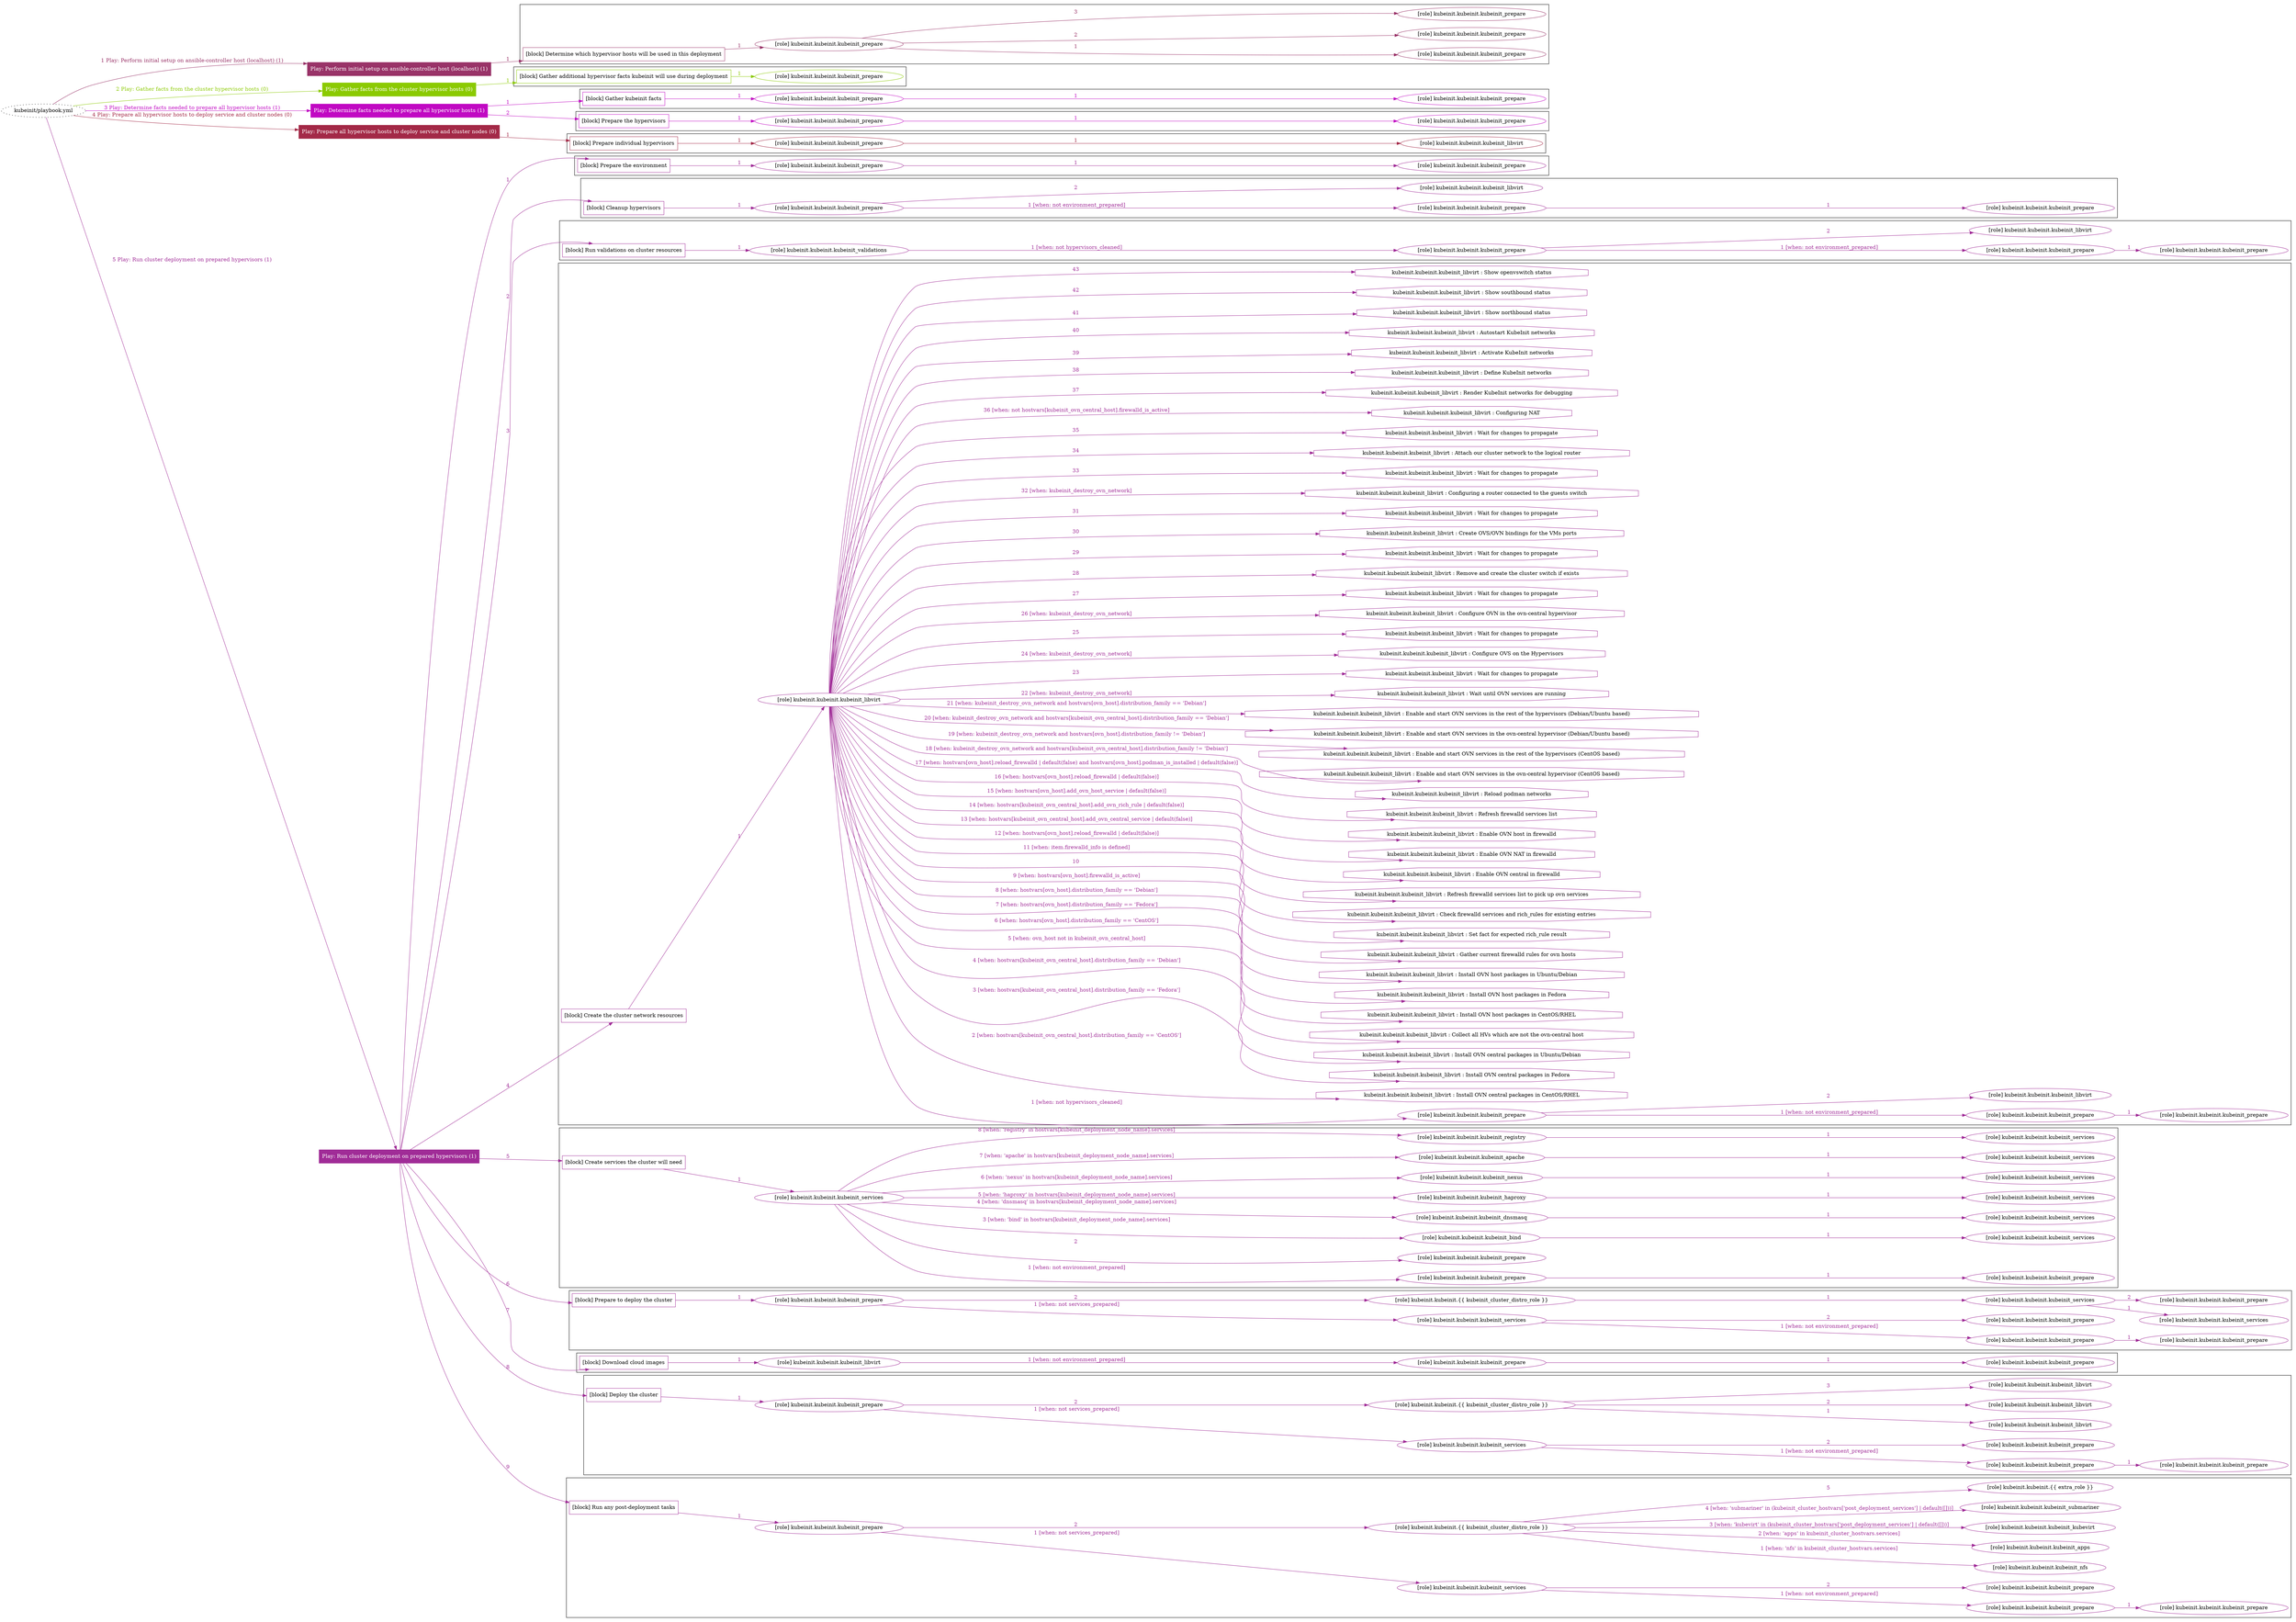 digraph {
	graph [concentrate=true ordering=in rankdir=LR ratio=fill]
	edge [esep=5 sep=10]
	"kubeinit/playbook.yml" [URL="/home/runner/work/kubeinit/kubeinit/kubeinit/playbook.yml" id=playbook_ed155656 style=dotted]
	"kubeinit/playbook.yml" -> play_1184f466 [label="1 Play: Perform initial setup on ansible-controller host (localhost) (1)" color="#993368" fontcolor="#993368" id=edge_playbook_ed155656_play_1184f466 labeltooltip="1 Play: Perform initial setup on ansible-controller host (localhost) (1)" tooltip="1 Play: Perform initial setup on ansible-controller host (localhost) (1)"]
	subgraph "Play: Perform initial setup on ansible-controller host (localhost) (1)" {
		play_1184f466 [label="Play: Perform initial setup on ansible-controller host (localhost) (1)" URL="/home/runner/work/kubeinit/kubeinit/kubeinit/playbook.yml" color="#993368" fontcolor="#ffffff" id=play_1184f466 shape=box style=filled tooltip=localhost]
		play_1184f466 -> block_135b54f3 [label=1 color="#993368" fontcolor="#993368" id=edge_1_play_1184f466_block_135b54f3 labeltooltip=1 tooltip=1]
		subgraph cluster_block_135b54f3 {
			block_135b54f3 [label="[block] Determine which hypervisor hosts will be used in this deployment" URL="/home/runner/work/kubeinit/kubeinit/kubeinit/playbook.yml" color="#993368" id=block_135b54f3 labeltooltip="Determine which hypervisor hosts will be used in this deployment" shape=box tooltip="Determine which hypervisor hosts will be used in this deployment"]
			block_135b54f3 -> role_bc0f6b2e [label="1 " color="#993368" fontcolor="#993368" id=edge_1_block_135b54f3_role_bc0f6b2e labeltooltip="1 " tooltip="1 "]
			subgraph "kubeinit.kubeinit.kubeinit_prepare" {
				role_bc0f6b2e [label="[role] kubeinit.kubeinit.kubeinit_prepare" URL="/home/runner/work/kubeinit/kubeinit/kubeinit/playbook.yml" color="#993368" id=role_bc0f6b2e tooltip="kubeinit.kubeinit.kubeinit_prepare"]
				role_bc0f6b2e -> role_378c2c4c [label="1 " color="#993368" fontcolor="#993368" id=edge_1_role_bc0f6b2e_role_378c2c4c labeltooltip="1 " tooltip="1 "]
				subgraph "kubeinit.kubeinit.kubeinit_prepare" {
					role_378c2c4c [label="[role] kubeinit.kubeinit.kubeinit_prepare" URL="/home/runner/.ansible/collections/ansible_collections/kubeinit/kubeinit/roles/kubeinit_prepare/tasks/build_hypervisors_group.yml" color="#993368" id=role_378c2c4c tooltip="kubeinit.kubeinit.kubeinit_prepare"]
				}
				role_bc0f6b2e -> role_2b640c51 [label="2 " color="#993368" fontcolor="#993368" id=edge_2_role_bc0f6b2e_role_2b640c51 labeltooltip="2 " tooltip="2 "]
				subgraph "kubeinit.kubeinit.kubeinit_prepare" {
					role_2b640c51 [label="[role] kubeinit.kubeinit.kubeinit_prepare" URL="/home/runner/.ansible/collections/ansible_collections/kubeinit/kubeinit/roles/kubeinit_prepare/tasks/build_hypervisors_group.yml" color="#993368" id=role_2b640c51 tooltip="kubeinit.kubeinit.kubeinit_prepare"]
				}
				role_bc0f6b2e -> role_dc2842a4 [label="3 " color="#993368" fontcolor="#993368" id=edge_3_role_bc0f6b2e_role_dc2842a4 labeltooltip="3 " tooltip="3 "]
				subgraph "kubeinit.kubeinit.kubeinit_prepare" {
					role_dc2842a4 [label="[role] kubeinit.kubeinit.kubeinit_prepare" URL="/home/runner/.ansible/collections/ansible_collections/kubeinit/kubeinit/roles/kubeinit_prepare/tasks/build_hypervisors_group.yml" color="#993368" id=role_dc2842a4 tooltip="kubeinit.kubeinit.kubeinit_prepare"]
				}
			}
		}
	}
	"kubeinit/playbook.yml" -> play_2c57cca4 [label="2 Play: Gather facts from the cluster hypervisor hosts (0)" color="#8bca02" fontcolor="#8bca02" id=edge_playbook_ed155656_play_2c57cca4 labeltooltip="2 Play: Gather facts from the cluster hypervisor hosts (0)" tooltip="2 Play: Gather facts from the cluster hypervisor hosts (0)"]
	subgraph "Play: Gather facts from the cluster hypervisor hosts (0)" {
		play_2c57cca4 [label="Play: Gather facts from the cluster hypervisor hosts (0)" URL="/home/runner/work/kubeinit/kubeinit/kubeinit/playbook.yml" color="#8bca02" fontcolor="#ffffff" id=play_2c57cca4 shape=box style=filled tooltip="Play: Gather facts from the cluster hypervisor hosts (0)"]
		play_2c57cca4 -> block_83d0b656 [label=1 color="#8bca02" fontcolor="#8bca02" id=edge_1_play_2c57cca4_block_83d0b656 labeltooltip=1 tooltip=1]
		subgraph cluster_block_83d0b656 {
			block_83d0b656 [label="[block] Gather additional hypervisor facts kubeinit will use during deployment" URL="/home/runner/work/kubeinit/kubeinit/kubeinit/playbook.yml" color="#8bca02" id=block_83d0b656 labeltooltip="Gather additional hypervisor facts kubeinit will use during deployment" shape=box tooltip="Gather additional hypervisor facts kubeinit will use during deployment"]
			block_83d0b656 -> role_55ba9de0 [label="1 " color="#8bca02" fontcolor="#8bca02" id=edge_1_block_83d0b656_role_55ba9de0 labeltooltip="1 " tooltip="1 "]
			subgraph "kubeinit.kubeinit.kubeinit_prepare" {
				role_55ba9de0 [label="[role] kubeinit.kubeinit.kubeinit_prepare" URL="/home/runner/work/kubeinit/kubeinit/kubeinit/playbook.yml" color="#8bca02" id=role_55ba9de0 tooltip="kubeinit.kubeinit.kubeinit_prepare"]
			}
		}
	}
	"kubeinit/playbook.yml" -> play_6c5e6eea [label="3 Play: Determine facts needed to prepare all hypervisor hosts (1)" color="#c109c3" fontcolor="#c109c3" id=edge_playbook_ed155656_play_6c5e6eea labeltooltip="3 Play: Determine facts needed to prepare all hypervisor hosts (1)" tooltip="3 Play: Determine facts needed to prepare all hypervisor hosts (1)"]
	subgraph "Play: Determine facts needed to prepare all hypervisor hosts (1)" {
		play_6c5e6eea [label="Play: Determine facts needed to prepare all hypervisor hosts (1)" URL="/home/runner/work/kubeinit/kubeinit/kubeinit/playbook.yml" color="#c109c3" fontcolor="#ffffff" id=play_6c5e6eea shape=box style=filled tooltip=localhost]
		play_6c5e6eea -> block_ce34891f [label=1 color="#c109c3" fontcolor="#c109c3" id=edge_1_play_6c5e6eea_block_ce34891f labeltooltip=1 tooltip=1]
		subgraph cluster_block_ce34891f {
			block_ce34891f [label="[block] Gather kubeinit facts" URL="/home/runner/work/kubeinit/kubeinit/kubeinit/playbook.yml" color="#c109c3" id=block_ce34891f labeltooltip="Gather kubeinit facts" shape=box tooltip="Gather kubeinit facts"]
			block_ce34891f -> role_34db41c7 [label="1 " color="#c109c3" fontcolor="#c109c3" id=edge_1_block_ce34891f_role_34db41c7 labeltooltip="1 " tooltip="1 "]
			subgraph "kubeinit.kubeinit.kubeinit_prepare" {
				role_34db41c7 [label="[role] kubeinit.kubeinit.kubeinit_prepare" URL="/home/runner/work/kubeinit/kubeinit/kubeinit/playbook.yml" color="#c109c3" id=role_34db41c7 tooltip="kubeinit.kubeinit.kubeinit_prepare"]
				role_34db41c7 -> role_65316b8b [label="1 " color="#c109c3" fontcolor="#c109c3" id=edge_1_role_34db41c7_role_65316b8b labeltooltip="1 " tooltip="1 "]
				subgraph "kubeinit.kubeinit.kubeinit_prepare" {
					role_65316b8b [label="[role] kubeinit.kubeinit.kubeinit_prepare" URL="/home/runner/.ansible/collections/ansible_collections/kubeinit/kubeinit/roles/kubeinit_prepare/tasks/gather_kubeinit_facts.yml" color="#c109c3" id=role_65316b8b tooltip="kubeinit.kubeinit.kubeinit_prepare"]
				}
			}
		}
		play_6c5e6eea -> block_41806c4f [label=2 color="#c109c3" fontcolor="#c109c3" id=edge_2_play_6c5e6eea_block_41806c4f labeltooltip=2 tooltip=2]
		subgraph cluster_block_41806c4f {
			block_41806c4f [label="[block] Prepare the hypervisors" URL="/home/runner/work/kubeinit/kubeinit/kubeinit/playbook.yml" color="#c109c3" id=block_41806c4f labeltooltip="Prepare the hypervisors" shape=box tooltip="Prepare the hypervisors"]
			block_41806c4f -> role_35c74bde [label="1 " color="#c109c3" fontcolor="#c109c3" id=edge_1_block_41806c4f_role_35c74bde labeltooltip="1 " tooltip="1 "]
			subgraph "kubeinit.kubeinit.kubeinit_prepare" {
				role_35c74bde [label="[role] kubeinit.kubeinit.kubeinit_prepare" URL="/home/runner/work/kubeinit/kubeinit/kubeinit/playbook.yml" color="#c109c3" id=role_35c74bde tooltip="kubeinit.kubeinit.kubeinit_prepare"]
				role_35c74bde -> role_7c206cfa [label="1 " color="#c109c3" fontcolor="#c109c3" id=edge_1_role_35c74bde_role_7c206cfa labeltooltip="1 " tooltip="1 "]
				subgraph "kubeinit.kubeinit.kubeinit_prepare" {
					role_7c206cfa [label="[role] kubeinit.kubeinit.kubeinit_prepare" URL="/home/runner/.ansible/collections/ansible_collections/kubeinit/kubeinit/roles/kubeinit_prepare/tasks/gather_kubeinit_facts.yml" color="#c109c3" id=role_7c206cfa tooltip="kubeinit.kubeinit.kubeinit_prepare"]
				}
			}
		}
	}
	"kubeinit/playbook.yml" -> play_1af76024 [label="4 Play: Prepare all hypervisor hosts to deploy service and cluster nodes (0)" color="#a32947" fontcolor="#a32947" id=edge_playbook_ed155656_play_1af76024 labeltooltip="4 Play: Prepare all hypervisor hosts to deploy service and cluster nodes (0)" tooltip="4 Play: Prepare all hypervisor hosts to deploy service and cluster nodes (0)"]
	subgraph "Play: Prepare all hypervisor hosts to deploy service and cluster nodes (0)" {
		play_1af76024 [label="Play: Prepare all hypervisor hosts to deploy service and cluster nodes (0)" URL="/home/runner/work/kubeinit/kubeinit/kubeinit/playbook.yml" color="#a32947" fontcolor="#ffffff" id=play_1af76024 shape=box style=filled tooltip="Play: Prepare all hypervisor hosts to deploy service and cluster nodes (0)"]
		play_1af76024 -> block_5b9d7af7 [label=1 color="#a32947" fontcolor="#a32947" id=edge_1_play_1af76024_block_5b9d7af7 labeltooltip=1 tooltip=1]
		subgraph cluster_block_5b9d7af7 {
			block_5b9d7af7 [label="[block] Prepare individual hypervisors" URL="/home/runner/work/kubeinit/kubeinit/kubeinit/playbook.yml" color="#a32947" id=block_5b9d7af7 labeltooltip="Prepare individual hypervisors" shape=box tooltip="Prepare individual hypervisors"]
			block_5b9d7af7 -> role_cbd87efe [label="1 " color="#a32947" fontcolor="#a32947" id=edge_1_block_5b9d7af7_role_cbd87efe labeltooltip="1 " tooltip="1 "]
			subgraph "kubeinit.kubeinit.kubeinit_prepare" {
				role_cbd87efe [label="[role] kubeinit.kubeinit.kubeinit_prepare" URL="/home/runner/work/kubeinit/kubeinit/kubeinit/playbook.yml" color="#a32947" id=role_cbd87efe tooltip="kubeinit.kubeinit.kubeinit_prepare"]
				role_cbd87efe -> role_7530b48f [label="1 " color="#a32947" fontcolor="#a32947" id=edge_1_role_cbd87efe_role_7530b48f labeltooltip="1 " tooltip="1 "]
				subgraph "kubeinit.kubeinit.kubeinit_libvirt" {
					role_7530b48f [label="[role] kubeinit.kubeinit.kubeinit_libvirt" URL="/home/runner/.ansible/collections/ansible_collections/kubeinit/kubeinit/roles/kubeinit_prepare/tasks/prepare_hypervisor.yml" color="#a32947" id=role_7530b48f tooltip="kubeinit.kubeinit.kubeinit_libvirt"]
				}
			}
		}
	}
	"kubeinit/playbook.yml" -> play_71cc991e [label="5 Play: Run cluster deployment on prepared hypervisors (1)" color="#a02c97" fontcolor="#a02c97" id=edge_playbook_ed155656_play_71cc991e labeltooltip="5 Play: Run cluster deployment on prepared hypervisors (1)" tooltip="5 Play: Run cluster deployment on prepared hypervisors (1)"]
	subgraph "Play: Run cluster deployment on prepared hypervisors (1)" {
		play_71cc991e [label="Play: Run cluster deployment on prepared hypervisors (1)" URL="/home/runner/work/kubeinit/kubeinit/kubeinit/playbook.yml" color="#a02c97" fontcolor="#ffffff" id=play_71cc991e shape=box style=filled tooltip=localhost]
		play_71cc991e -> block_5acaead2 [label=1 color="#a02c97" fontcolor="#a02c97" id=edge_1_play_71cc991e_block_5acaead2 labeltooltip=1 tooltip=1]
		subgraph cluster_block_5acaead2 {
			block_5acaead2 [label="[block] Prepare the environment" URL="/home/runner/work/kubeinit/kubeinit/kubeinit/playbook.yml" color="#a02c97" id=block_5acaead2 labeltooltip="Prepare the environment" shape=box tooltip="Prepare the environment"]
			block_5acaead2 -> role_812c7123 [label="1 " color="#a02c97" fontcolor="#a02c97" id=edge_1_block_5acaead2_role_812c7123 labeltooltip="1 " tooltip="1 "]
			subgraph "kubeinit.kubeinit.kubeinit_prepare" {
				role_812c7123 [label="[role] kubeinit.kubeinit.kubeinit_prepare" URL="/home/runner/work/kubeinit/kubeinit/kubeinit/playbook.yml" color="#a02c97" id=role_812c7123 tooltip="kubeinit.kubeinit.kubeinit_prepare"]
				role_812c7123 -> role_8ae11652 [label="1 " color="#a02c97" fontcolor="#a02c97" id=edge_1_role_812c7123_role_8ae11652 labeltooltip="1 " tooltip="1 "]
				subgraph "kubeinit.kubeinit.kubeinit_prepare" {
					role_8ae11652 [label="[role] kubeinit.kubeinit.kubeinit_prepare" URL="/home/runner/.ansible/collections/ansible_collections/kubeinit/kubeinit/roles/kubeinit_prepare/tasks/gather_kubeinit_facts.yml" color="#a02c97" id=role_8ae11652 tooltip="kubeinit.kubeinit.kubeinit_prepare"]
				}
			}
		}
		play_71cc991e -> block_c7194205 [label=2 color="#a02c97" fontcolor="#a02c97" id=edge_2_play_71cc991e_block_c7194205 labeltooltip=2 tooltip=2]
		subgraph cluster_block_c7194205 {
			block_c7194205 [label="[block] Cleanup hypervisors" URL="/home/runner/work/kubeinit/kubeinit/kubeinit/playbook.yml" color="#a02c97" id=block_c7194205 labeltooltip="Cleanup hypervisors" shape=box tooltip="Cleanup hypervisors"]
			block_c7194205 -> role_7937cc6a [label="1 " color="#a02c97" fontcolor="#a02c97" id=edge_1_block_c7194205_role_7937cc6a labeltooltip="1 " tooltip="1 "]
			subgraph "kubeinit.kubeinit.kubeinit_prepare" {
				role_7937cc6a [label="[role] kubeinit.kubeinit.kubeinit_prepare" URL="/home/runner/work/kubeinit/kubeinit/kubeinit/playbook.yml" color="#a02c97" id=role_7937cc6a tooltip="kubeinit.kubeinit.kubeinit_prepare"]
				role_7937cc6a -> role_3caf7815 [label="1 [when: not environment_prepared]" color="#a02c97" fontcolor="#a02c97" id=edge_1_role_7937cc6a_role_3caf7815 labeltooltip="1 [when: not environment_prepared]" tooltip="1 [when: not environment_prepared]"]
				subgraph "kubeinit.kubeinit.kubeinit_prepare" {
					role_3caf7815 [label="[role] kubeinit.kubeinit.kubeinit_prepare" URL="/home/runner/.ansible/collections/ansible_collections/kubeinit/kubeinit/roles/kubeinit_prepare/tasks/cleanup_hypervisors.yml" color="#a02c97" id=role_3caf7815 tooltip="kubeinit.kubeinit.kubeinit_prepare"]
					role_3caf7815 -> role_9ed8a975 [label="1 " color="#a02c97" fontcolor="#a02c97" id=edge_1_role_3caf7815_role_9ed8a975 labeltooltip="1 " tooltip="1 "]
					subgraph "kubeinit.kubeinit.kubeinit_prepare" {
						role_9ed8a975 [label="[role] kubeinit.kubeinit.kubeinit_prepare" URL="/home/runner/.ansible/collections/ansible_collections/kubeinit/kubeinit/roles/kubeinit_prepare/tasks/gather_kubeinit_facts.yml" color="#a02c97" id=role_9ed8a975 tooltip="kubeinit.kubeinit.kubeinit_prepare"]
					}
				}
				role_7937cc6a -> role_9db4622f [label="2 " color="#a02c97" fontcolor="#a02c97" id=edge_2_role_7937cc6a_role_9db4622f labeltooltip="2 " tooltip="2 "]
				subgraph "kubeinit.kubeinit.kubeinit_libvirt" {
					role_9db4622f [label="[role] kubeinit.kubeinit.kubeinit_libvirt" URL="/home/runner/.ansible/collections/ansible_collections/kubeinit/kubeinit/roles/kubeinit_prepare/tasks/cleanup_hypervisors.yml" color="#a02c97" id=role_9db4622f tooltip="kubeinit.kubeinit.kubeinit_libvirt"]
				}
			}
		}
		play_71cc991e -> block_61b39b9f [label=3 color="#a02c97" fontcolor="#a02c97" id=edge_3_play_71cc991e_block_61b39b9f labeltooltip=3 tooltip=3]
		subgraph cluster_block_61b39b9f {
			block_61b39b9f [label="[block] Run validations on cluster resources" URL="/home/runner/work/kubeinit/kubeinit/kubeinit/playbook.yml" color="#a02c97" id=block_61b39b9f labeltooltip="Run validations on cluster resources" shape=box tooltip="Run validations on cluster resources"]
			block_61b39b9f -> role_45cc98f8 [label="1 " color="#a02c97" fontcolor="#a02c97" id=edge_1_block_61b39b9f_role_45cc98f8 labeltooltip="1 " tooltip="1 "]
			subgraph "kubeinit.kubeinit.kubeinit_validations" {
				role_45cc98f8 [label="[role] kubeinit.kubeinit.kubeinit_validations" URL="/home/runner/work/kubeinit/kubeinit/kubeinit/playbook.yml" color="#a02c97" id=role_45cc98f8 tooltip="kubeinit.kubeinit.kubeinit_validations"]
				role_45cc98f8 -> role_8f44b6d9 [label="1 [when: not hypervisors_cleaned]" color="#a02c97" fontcolor="#a02c97" id=edge_1_role_45cc98f8_role_8f44b6d9 labeltooltip="1 [when: not hypervisors_cleaned]" tooltip="1 [when: not hypervisors_cleaned]"]
				subgraph "kubeinit.kubeinit.kubeinit_prepare" {
					role_8f44b6d9 [label="[role] kubeinit.kubeinit.kubeinit_prepare" URL="/home/runner/.ansible/collections/ansible_collections/kubeinit/kubeinit/roles/kubeinit_validations/tasks/main.yml" color="#a02c97" id=role_8f44b6d9 tooltip="kubeinit.kubeinit.kubeinit_prepare"]
					role_8f44b6d9 -> role_6c94ff27 [label="1 [when: not environment_prepared]" color="#a02c97" fontcolor="#a02c97" id=edge_1_role_8f44b6d9_role_6c94ff27 labeltooltip="1 [when: not environment_prepared]" tooltip="1 [when: not environment_prepared]"]
					subgraph "kubeinit.kubeinit.kubeinit_prepare" {
						role_6c94ff27 [label="[role] kubeinit.kubeinit.kubeinit_prepare" URL="/home/runner/.ansible/collections/ansible_collections/kubeinit/kubeinit/roles/kubeinit_prepare/tasks/cleanup_hypervisors.yml" color="#a02c97" id=role_6c94ff27 tooltip="kubeinit.kubeinit.kubeinit_prepare"]
						role_6c94ff27 -> role_774b6676 [label="1 " color="#a02c97" fontcolor="#a02c97" id=edge_1_role_6c94ff27_role_774b6676 labeltooltip="1 " tooltip="1 "]
						subgraph "kubeinit.kubeinit.kubeinit_prepare" {
							role_774b6676 [label="[role] kubeinit.kubeinit.kubeinit_prepare" URL="/home/runner/.ansible/collections/ansible_collections/kubeinit/kubeinit/roles/kubeinit_prepare/tasks/gather_kubeinit_facts.yml" color="#a02c97" id=role_774b6676 tooltip="kubeinit.kubeinit.kubeinit_prepare"]
						}
					}
					role_8f44b6d9 -> role_d01982ad [label="2 " color="#a02c97" fontcolor="#a02c97" id=edge_2_role_8f44b6d9_role_d01982ad labeltooltip="2 " tooltip="2 "]
					subgraph "kubeinit.kubeinit.kubeinit_libvirt" {
						role_d01982ad [label="[role] kubeinit.kubeinit.kubeinit_libvirt" URL="/home/runner/.ansible/collections/ansible_collections/kubeinit/kubeinit/roles/kubeinit_prepare/tasks/cleanup_hypervisors.yml" color="#a02c97" id=role_d01982ad tooltip="kubeinit.kubeinit.kubeinit_libvirt"]
					}
				}
			}
		}
		play_71cc991e -> block_6c03561d [label=4 color="#a02c97" fontcolor="#a02c97" id=edge_4_play_71cc991e_block_6c03561d labeltooltip=4 tooltip=4]
		subgraph cluster_block_6c03561d {
			block_6c03561d [label="[block] Create the cluster network resources" URL="/home/runner/work/kubeinit/kubeinit/kubeinit/playbook.yml" color="#a02c97" id=block_6c03561d labeltooltip="Create the cluster network resources" shape=box tooltip="Create the cluster network resources"]
			block_6c03561d -> role_495bd201 [label="1 " color="#a02c97" fontcolor="#a02c97" id=edge_1_block_6c03561d_role_495bd201 labeltooltip="1 " tooltip="1 "]
			subgraph "kubeinit.kubeinit.kubeinit_libvirt" {
				role_495bd201 [label="[role] kubeinit.kubeinit.kubeinit_libvirt" URL="/home/runner/work/kubeinit/kubeinit/kubeinit/playbook.yml" color="#a02c97" id=role_495bd201 tooltip="kubeinit.kubeinit.kubeinit_libvirt"]
				role_495bd201 -> role_59117d81 [label="1 [when: not hypervisors_cleaned]" color="#a02c97" fontcolor="#a02c97" id=edge_1_role_495bd201_role_59117d81 labeltooltip="1 [when: not hypervisors_cleaned]" tooltip="1 [when: not hypervisors_cleaned]"]
				subgraph "kubeinit.kubeinit.kubeinit_prepare" {
					role_59117d81 [label="[role] kubeinit.kubeinit.kubeinit_prepare" URL="/home/runner/.ansible/collections/ansible_collections/kubeinit/kubeinit/roles/kubeinit_libvirt/tasks/create_network.yml" color="#a02c97" id=role_59117d81 tooltip="kubeinit.kubeinit.kubeinit_prepare"]
					role_59117d81 -> role_24ef83eb [label="1 [when: not environment_prepared]" color="#a02c97" fontcolor="#a02c97" id=edge_1_role_59117d81_role_24ef83eb labeltooltip="1 [when: not environment_prepared]" tooltip="1 [when: not environment_prepared]"]
					subgraph "kubeinit.kubeinit.kubeinit_prepare" {
						role_24ef83eb [label="[role] kubeinit.kubeinit.kubeinit_prepare" URL="/home/runner/.ansible/collections/ansible_collections/kubeinit/kubeinit/roles/kubeinit_prepare/tasks/cleanup_hypervisors.yml" color="#a02c97" id=role_24ef83eb tooltip="kubeinit.kubeinit.kubeinit_prepare"]
						role_24ef83eb -> role_6dc4f545 [label="1 " color="#a02c97" fontcolor="#a02c97" id=edge_1_role_24ef83eb_role_6dc4f545 labeltooltip="1 " tooltip="1 "]
						subgraph "kubeinit.kubeinit.kubeinit_prepare" {
							role_6dc4f545 [label="[role] kubeinit.kubeinit.kubeinit_prepare" URL="/home/runner/.ansible/collections/ansible_collections/kubeinit/kubeinit/roles/kubeinit_prepare/tasks/gather_kubeinit_facts.yml" color="#a02c97" id=role_6dc4f545 tooltip="kubeinit.kubeinit.kubeinit_prepare"]
						}
					}
					role_59117d81 -> role_601a555c [label="2 " color="#a02c97" fontcolor="#a02c97" id=edge_2_role_59117d81_role_601a555c labeltooltip="2 " tooltip="2 "]
					subgraph "kubeinit.kubeinit.kubeinit_libvirt" {
						role_601a555c [label="[role] kubeinit.kubeinit.kubeinit_libvirt" URL="/home/runner/.ansible/collections/ansible_collections/kubeinit/kubeinit/roles/kubeinit_prepare/tasks/cleanup_hypervisors.yml" color="#a02c97" id=role_601a555c tooltip="kubeinit.kubeinit.kubeinit_libvirt"]
					}
				}
				task_57150b45 [label="kubeinit.kubeinit.kubeinit_libvirt : Install OVN central packages in CentOS/RHEL" URL="/home/runner/.ansible/collections/ansible_collections/kubeinit/kubeinit/roles/kubeinit_libvirt/tasks/create_network.yml" color="#a02c97" id=task_57150b45 shape=octagon tooltip="kubeinit.kubeinit.kubeinit_libvirt : Install OVN central packages in CentOS/RHEL"]
				role_495bd201 -> task_57150b45 [label="2 [when: hostvars[kubeinit_ovn_central_host].distribution_family == 'CentOS']" color="#a02c97" fontcolor="#a02c97" id=edge_2_role_495bd201_task_57150b45 labeltooltip="2 [when: hostvars[kubeinit_ovn_central_host].distribution_family == 'CentOS']" tooltip="2 [when: hostvars[kubeinit_ovn_central_host].distribution_family == 'CentOS']"]
				task_0a75cf4b [label="kubeinit.kubeinit.kubeinit_libvirt : Install OVN central packages in Fedora" URL="/home/runner/.ansible/collections/ansible_collections/kubeinit/kubeinit/roles/kubeinit_libvirt/tasks/create_network.yml" color="#a02c97" id=task_0a75cf4b shape=octagon tooltip="kubeinit.kubeinit.kubeinit_libvirt : Install OVN central packages in Fedora"]
				role_495bd201 -> task_0a75cf4b [label="3 [when: hostvars[kubeinit_ovn_central_host].distribution_family == 'Fedora']" color="#a02c97" fontcolor="#a02c97" id=edge_3_role_495bd201_task_0a75cf4b labeltooltip="3 [when: hostvars[kubeinit_ovn_central_host].distribution_family == 'Fedora']" tooltip="3 [when: hostvars[kubeinit_ovn_central_host].distribution_family == 'Fedora']"]
				task_17d61df7 [label="kubeinit.kubeinit.kubeinit_libvirt : Install OVN central packages in Ubuntu/Debian" URL="/home/runner/.ansible/collections/ansible_collections/kubeinit/kubeinit/roles/kubeinit_libvirt/tasks/create_network.yml" color="#a02c97" id=task_17d61df7 shape=octagon tooltip="kubeinit.kubeinit.kubeinit_libvirt : Install OVN central packages in Ubuntu/Debian"]
				role_495bd201 -> task_17d61df7 [label="4 [when: hostvars[kubeinit_ovn_central_host].distribution_family == 'Debian']" color="#a02c97" fontcolor="#a02c97" id=edge_4_role_495bd201_task_17d61df7 labeltooltip="4 [when: hostvars[kubeinit_ovn_central_host].distribution_family == 'Debian']" tooltip="4 [when: hostvars[kubeinit_ovn_central_host].distribution_family == 'Debian']"]
				task_689299f4 [label="kubeinit.kubeinit.kubeinit_libvirt : Collect all HVs which are not the ovn-central host" URL="/home/runner/.ansible/collections/ansible_collections/kubeinit/kubeinit/roles/kubeinit_libvirt/tasks/create_network.yml" color="#a02c97" id=task_689299f4 shape=octagon tooltip="kubeinit.kubeinit.kubeinit_libvirt : Collect all HVs which are not the ovn-central host"]
				role_495bd201 -> task_689299f4 [label="5 [when: ovn_host not in kubeinit_ovn_central_host]" color="#a02c97" fontcolor="#a02c97" id=edge_5_role_495bd201_task_689299f4 labeltooltip="5 [when: ovn_host not in kubeinit_ovn_central_host]" tooltip="5 [when: ovn_host not in kubeinit_ovn_central_host]"]
				task_af6046cd [label="kubeinit.kubeinit.kubeinit_libvirt : Install OVN host packages in CentOS/RHEL" URL="/home/runner/.ansible/collections/ansible_collections/kubeinit/kubeinit/roles/kubeinit_libvirt/tasks/create_network.yml" color="#a02c97" id=task_af6046cd shape=octagon tooltip="kubeinit.kubeinit.kubeinit_libvirt : Install OVN host packages in CentOS/RHEL"]
				role_495bd201 -> task_af6046cd [label="6 [when: hostvars[ovn_host].distribution_family == 'CentOS']" color="#a02c97" fontcolor="#a02c97" id=edge_6_role_495bd201_task_af6046cd labeltooltip="6 [when: hostvars[ovn_host].distribution_family == 'CentOS']" tooltip="6 [when: hostvars[ovn_host].distribution_family == 'CentOS']"]
				task_2c40561b [label="kubeinit.kubeinit.kubeinit_libvirt : Install OVN host packages in Fedora" URL="/home/runner/.ansible/collections/ansible_collections/kubeinit/kubeinit/roles/kubeinit_libvirt/tasks/create_network.yml" color="#a02c97" id=task_2c40561b shape=octagon tooltip="kubeinit.kubeinit.kubeinit_libvirt : Install OVN host packages in Fedora"]
				role_495bd201 -> task_2c40561b [label="7 [when: hostvars[ovn_host].distribution_family == 'Fedora']" color="#a02c97" fontcolor="#a02c97" id=edge_7_role_495bd201_task_2c40561b labeltooltip="7 [when: hostvars[ovn_host].distribution_family == 'Fedora']" tooltip="7 [when: hostvars[ovn_host].distribution_family == 'Fedora']"]
				task_93e526ff [label="kubeinit.kubeinit.kubeinit_libvirt : Install OVN host packages in Ubuntu/Debian" URL="/home/runner/.ansible/collections/ansible_collections/kubeinit/kubeinit/roles/kubeinit_libvirt/tasks/create_network.yml" color="#a02c97" id=task_93e526ff shape=octagon tooltip="kubeinit.kubeinit.kubeinit_libvirt : Install OVN host packages in Ubuntu/Debian"]
				role_495bd201 -> task_93e526ff [label="8 [when: hostvars[ovn_host].distribution_family == 'Debian']" color="#a02c97" fontcolor="#a02c97" id=edge_8_role_495bd201_task_93e526ff labeltooltip="8 [when: hostvars[ovn_host].distribution_family == 'Debian']" tooltip="8 [when: hostvars[ovn_host].distribution_family == 'Debian']"]
				task_955e7807 [label="kubeinit.kubeinit.kubeinit_libvirt : Gather current firewalld rules for ovn hosts" URL="/home/runner/.ansible/collections/ansible_collections/kubeinit/kubeinit/roles/kubeinit_libvirt/tasks/create_network.yml" color="#a02c97" id=task_955e7807 shape=octagon tooltip="kubeinit.kubeinit.kubeinit_libvirt : Gather current firewalld rules for ovn hosts"]
				role_495bd201 -> task_955e7807 [label="9 [when: hostvars[ovn_host].firewalld_is_active]" color="#a02c97" fontcolor="#a02c97" id=edge_9_role_495bd201_task_955e7807 labeltooltip="9 [when: hostvars[ovn_host].firewalld_is_active]" tooltip="9 [when: hostvars[ovn_host].firewalld_is_active]"]
				task_cd99336d [label="kubeinit.kubeinit.kubeinit_libvirt : Set fact for expected rich_rule result" URL="/home/runner/.ansible/collections/ansible_collections/kubeinit/kubeinit/roles/kubeinit_libvirt/tasks/create_network.yml" color="#a02c97" id=task_cd99336d shape=octagon tooltip="kubeinit.kubeinit.kubeinit_libvirt : Set fact for expected rich_rule result"]
				role_495bd201 -> task_cd99336d [label="10 " color="#a02c97" fontcolor="#a02c97" id=edge_10_role_495bd201_task_cd99336d labeltooltip="10 " tooltip="10 "]
				task_8012026e [label="kubeinit.kubeinit.kubeinit_libvirt : Check firewalld services and rich_rules for existing entries" URL="/home/runner/.ansible/collections/ansible_collections/kubeinit/kubeinit/roles/kubeinit_libvirt/tasks/create_network.yml" color="#a02c97" id=task_8012026e shape=octagon tooltip="kubeinit.kubeinit.kubeinit_libvirt : Check firewalld services and rich_rules for existing entries"]
				role_495bd201 -> task_8012026e [label="11 [when: item.firewalld_info is defined]" color="#a02c97" fontcolor="#a02c97" id=edge_11_role_495bd201_task_8012026e labeltooltip="11 [when: item.firewalld_info is defined]" tooltip="11 [when: item.firewalld_info is defined]"]
				task_7b83f292 [label="kubeinit.kubeinit.kubeinit_libvirt : Refresh firewalld services list to pick up ovn services" URL="/home/runner/.ansible/collections/ansible_collections/kubeinit/kubeinit/roles/kubeinit_libvirt/tasks/create_network.yml" color="#a02c97" id=task_7b83f292 shape=octagon tooltip="kubeinit.kubeinit.kubeinit_libvirt : Refresh firewalld services list to pick up ovn services"]
				role_495bd201 -> task_7b83f292 [label="12 [when: hostvars[ovn_host].reload_firewalld | default(false)]" color="#a02c97" fontcolor="#a02c97" id=edge_12_role_495bd201_task_7b83f292 labeltooltip="12 [when: hostvars[ovn_host].reload_firewalld | default(false)]" tooltip="12 [when: hostvars[ovn_host].reload_firewalld | default(false)]"]
				task_b115b026 [label="kubeinit.kubeinit.kubeinit_libvirt : Enable OVN central in firewalld" URL="/home/runner/.ansible/collections/ansible_collections/kubeinit/kubeinit/roles/kubeinit_libvirt/tasks/create_network.yml" color="#a02c97" id=task_b115b026 shape=octagon tooltip="kubeinit.kubeinit.kubeinit_libvirt : Enable OVN central in firewalld"]
				role_495bd201 -> task_b115b026 [label="13 [when: hostvars[kubeinit_ovn_central_host].add_ovn_central_service | default(false)]" color="#a02c97" fontcolor="#a02c97" id=edge_13_role_495bd201_task_b115b026 labeltooltip="13 [when: hostvars[kubeinit_ovn_central_host].add_ovn_central_service | default(false)]" tooltip="13 [when: hostvars[kubeinit_ovn_central_host].add_ovn_central_service | default(false)]"]
				task_3a55c7ec [label="kubeinit.kubeinit.kubeinit_libvirt : Enable OVN NAT in firewalld" URL="/home/runner/.ansible/collections/ansible_collections/kubeinit/kubeinit/roles/kubeinit_libvirt/tasks/create_network.yml" color="#a02c97" id=task_3a55c7ec shape=octagon tooltip="kubeinit.kubeinit.kubeinit_libvirt : Enable OVN NAT in firewalld"]
				role_495bd201 -> task_3a55c7ec [label="14 [when: hostvars[kubeinit_ovn_central_host].add_ovn_rich_rule | default(false)]" color="#a02c97" fontcolor="#a02c97" id=edge_14_role_495bd201_task_3a55c7ec labeltooltip="14 [when: hostvars[kubeinit_ovn_central_host].add_ovn_rich_rule | default(false)]" tooltip="14 [when: hostvars[kubeinit_ovn_central_host].add_ovn_rich_rule | default(false)]"]
				task_c109a21d [label="kubeinit.kubeinit.kubeinit_libvirt : Enable OVN host in firewalld" URL="/home/runner/.ansible/collections/ansible_collections/kubeinit/kubeinit/roles/kubeinit_libvirt/tasks/create_network.yml" color="#a02c97" id=task_c109a21d shape=octagon tooltip="kubeinit.kubeinit.kubeinit_libvirt : Enable OVN host in firewalld"]
				role_495bd201 -> task_c109a21d [label="15 [when: hostvars[ovn_host].add_ovn_host_service | default(false)]" color="#a02c97" fontcolor="#a02c97" id=edge_15_role_495bd201_task_c109a21d labeltooltip="15 [when: hostvars[ovn_host].add_ovn_host_service | default(false)]" tooltip="15 [when: hostvars[ovn_host].add_ovn_host_service | default(false)]"]
				task_590481e3 [label="kubeinit.kubeinit.kubeinit_libvirt : Refresh firewalld services list" URL="/home/runner/.ansible/collections/ansible_collections/kubeinit/kubeinit/roles/kubeinit_libvirt/tasks/create_network.yml" color="#a02c97" id=task_590481e3 shape=octagon tooltip="kubeinit.kubeinit.kubeinit_libvirt : Refresh firewalld services list"]
				role_495bd201 -> task_590481e3 [label="16 [when: hostvars[ovn_host].reload_firewalld | default(false)]" color="#a02c97" fontcolor="#a02c97" id=edge_16_role_495bd201_task_590481e3 labeltooltip="16 [when: hostvars[ovn_host].reload_firewalld | default(false)]" tooltip="16 [when: hostvars[ovn_host].reload_firewalld | default(false)]"]
				task_4326e2f9 [label="kubeinit.kubeinit.kubeinit_libvirt : Reload podman networks" URL="/home/runner/.ansible/collections/ansible_collections/kubeinit/kubeinit/roles/kubeinit_libvirt/tasks/create_network.yml" color="#a02c97" id=task_4326e2f9 shape=octagon tooltip="kubeinit.kubeinit.kubeinit_libvirt : Reload podman networks"]
				role_495bd201 -> task_4326e2f9 [label="17 [when: hostvars[ovn_host].reload_firewalld | default(false) and hostvars[ovn_host].podman_is_installed | default(false)]" color="#a02c97" fontcolor="#a02c97" id=edge_17_role_495bd201_task_4326e2f9 labeltooltip="17 [when: hostvars[ovn_host].reload_firewalld | default(false) and hostvars[ovn_host].podman_is_installed | default(false)]" tooltip="17 [when: hostvars[ovn_host].reload_firewalld | default(false) and hostvars[ovn_host].podman_is_installed | default(false)]"]
				task_95ec070c [label="kubeinit.kubeinit.kubeinit_libvirt : Enable and start OVN services in the ovn-central hypervisor (CentOS based)" URL="/home/runner/.ansible/collections/ansible_collections/kubeinit/kubeinit/roles/kubeinit_libvirt/tasks/create_network.yml" color="#a02c97" id=task_95ec070c shape=octagon tooltip="kubeinit.kubeinit.kubeinit_libvirt : Enable and start OVN services in the ovn-central hypervisor (CentOS based)"]
				role_495bd201 -> task_95ec070c [label="18 [when: kubeinit_destroy_ovn_network and hostvars[kubeinit_ovn_central_host].distribution_family != 'Debian']" color="#a02c97" fontcolor="#a02c97" id=edge_18_role_495bd201_task_95ec070c labeltooltip="18 [when: kubeinit_destroy_ovn_network and hostvars[kubeinit_ovn_central_host].distribution_family != 'Debian']" tooltip="18 [when: kubeinit_destroy_ovn_network and hostvars[kubeinit_ovn_central_host].distribution_family != 'Debian']"]
				task_606a6561 [label="kubeinit.kubeinit.kubeinit_libvirt : Enable and start OVN services in the rest of the hypervisors (CentOS based)" URL="/home/runner/.ansible/collections/ansible_collections/kubeinit/kubeinit/roles/kubeinit_libvirt/tasks/create_network.yml" color="#a02c97" id=task_606a6561 shape=octagon tooltip="kubeinit.kubeinit.kubeinit_libvirt : Enable and start OVN services in the rest of the hypervisors (CentOS based)"]
				role_495bd201 -> task_606a6561 [label="19 [when: kubeinit_destroy_ovn_network and hostvars[ovn_host].distribution_family != 'Debian']" color="#a02c97" fontcolor="#a02c97" id=edge_19_role_495bd201_task_606a6561 labeltooltip="19 [when: kubeinit_destroy_ovn_network and hostvars[ovn_host].distribution_family != 'Debian']" tooltip="19 [when: kubeinit_destroy_ovn_network and hostvars[ovn_host].distribution_family != 'Debian']"]
				task_40772cf1 [label="kubeinit.kubeinit.kubeinit_libvirt : Enable and start OVN services in the ovn-central hypervisor (Debian/Ubuntu based)" URL="/home/runner/.ansible/collections/ansible_collections/kubeinit/kubeinit/roles/kubeinit_libvirt/tasks/create_network.yml" color="#a02c97" id=task_40772cf1 shape=octagon tooltip="kubeinit.kubeinit.kubeinit_libvirt : Enable and start OVN services in the ovn-central hypervisor (Debian/Ubuntu based)"]
				role_495bd201 -> task_40772cf1 [label="20 [when: kubeinit_destroy_ovn_network and hostvars[kubeinit_ovn_central_host].distribution_family == 'Debian']" color="#a02c97" fontcolor="#a02c97" id=edge_20_role_495bd201_task_40772cf1 labeltooltip="20 [when: kubeinit_destroy_ovn_network and hostvars[kubeinit_ovn_central_host].distribution_family == 'Debian']" tooltip="20 [when: kubeinit_destroy_ovn_network and hostvars[kubeinit_ovn_central_host].distribution_family == 'Debian']"]
				task_9f512e7e [label="kubeinit.kubeinit.kubeinit_libvirt : Enable and start OVN services in the rest of the hypervisors (Debian/Ubuntu based)" URL="/home/runner/.ansible/collections/ansible_collections/kubeinit/kubeinit/roles/kubeinit_libvirt/tasks/create_network.yml" color="#a02c97" id=task_9f512e7e shape=octagon tooltip="kubeinit.kubeinit.kubeinit_libvirt : Enable and start OVN services in the rest of the hypervisors (Debian/Ubuntu based)"]
				role_495bd201 -> task_9f512e7e [label="21 [when: kubeinit_destroy_ovn_network and hostvars[ovn_host].distribution_family == 'Debian']" color="#a02c97" fontcolor="#a02c97" id=edge_21_role_495bd201_task_9f512e7e labeltooltip="21 [when: kubeinit_destroy_ovn_network and hostvars[ovn_host].distribution_family == 'Debian']" tooltip="21 [when: kubeinit_destroy_ovn_network and hostvars[ovn_host].distribution_family == 'Debian']"]
				task_128aaf14 [label="kubeinit.kubeinit.kubeinit_libvirt : Wait until OVN services are running" URL="/home/runner/.ansible/collections/ansible_collections/kubeinit/kubeinit/roles/kubeinit_libvirt/tasks/create_network.yml" color="#a02c97" id=task_128aaf14 shape=octagon tooltip="kubeinit.kubeinit.kubeinit_libvirt : Wait until OVN services are running"]
				role_495bd201 -> task_128aaf14 [label="22 [when: kubeinit_destroy_ovn_network]" color="#a02c97" fontcolor="#a02c97" id=edge_22_role_495bd201_task_128aaf14 labeltooltip="22 [when: kubeinit_destroy_ovn_network]" tooltip="22 [when: kubeinit_destroy_ovn_network]"]
				task_857db486 [label="kubeinit.kubeinit.kubeinit_libvirt : Wait for changes to propagate" URL="/home/runner/.ansible/collections/ansible_collections/kubeinit/kubeinit/roles/kubeinit_libvirt/tasks/create_network.yml" color="#a02c97" id=task_857db486 shape=octagon tooltip="kubeinit.kubeinit.kubeinit_libvirt : Wait for changes to propagate"]
				role_495bd201 -> task_857db486 [label="23 " color="#a02c97" fontcolor="#a02c97" id=edge_23_role_495bd201_task_857db486 labeltooltip="23 " tooltip="23 "]
				task_566f9f31 [label="kubeinit.kubeinit.kubeinit_libvirt : Configure OVS on the Hypervisors" URL="/home/runner/.ansible/collections/ansible_collections/kubeinit/kubeinit/roles/kubeinit_libvirt/tasks/create_network.yml" color="#a02c97" id=task_566f9f31 shape=octagon tooltip="kubeinit.kubeinit.kubeinit_libvirt : Configure OVS on the Hypervisors"]
				role_495bd201 -> task_566f9f31 [label="24 [when: kubeinit_destroy_ovn_network]" color="#a02c97" fontcolor="#a02c97" id=edge_24_role_495bd201_task_566f9f31 labeltooltip="24 [when: kubeinit_destroy_ovn_network]" tooltip="24 [when: kubeinit_destroy_ovn_network]"]
				task_844bef28 [label="kubeinit.kubeinit.kubeinit_libvirt : Wait for changes to propagate" URL="/home/runner/.ansible/collections/ansible_collections/kubeinit/kubeinit/roles/kubeinit_libvirt/tasks/create_network.yml" color="#a02c97" id=task_844bef28 shape=octagon tooltip="kubeinit.kubeinit.kubeinit_libvirt : Wait for changes to propagate"]
				role_495bd201 -> task_844bef28 [label="25 " color="#a02c97" fontcolor="#a02c97" id=edge_25_role_495bd201_task_844bef28 labeltooltip="25 " tooltip="25 "]
				task_67b79cb5 [label="kubeinit.kubeinit.kubeinit_libvirt : Configure OVN in the ovn-central hypervisor" URL="/home/runner/.ansible/collections/ansible_collections/kubeinit/kubeinit/roles/kubeinit_libvirt/tasks/create_network.yml" color="#a02c97" id=task_67b79cb5 shape=octagon tooltip="kubeinit.kubeinit.kubeinit_libvirt : Configure OVN in the ovn-central hypervisor"]
				role_495bd201 -> task_67b79cb5 [label="26 [when: kubeinit_destroy_ovn_network]" color="#a02c97" fontcolor="#a02c97" id=edge_26_role_495bd201_task_67b79cb5 labeltooltip="26 [when: kubeinit_destroy_ovn_network]" tooltip="26 [when: kubeinit_destroy_ovn_network]"]
				task_519f7768 [label="kubeinit.kubeinit.kubeinit_libvirt : Wait for changes to propagate" URL="/home/runner/.ansible/collections/ansible_collections/kubeinit/kubeinit/roles/kubeinit_libvirt/tasks/create_network.yml" color="#a02c97" id=task_519f7768 shape=octagon tooltip="kubeinit.kubeinit.kubeinit_libvirt : Wait for changes to propagate"]
				role_495bd201 -> task_519f7768 [label="27 " color="#a02c97" fontcolor="#a02c97" id=edge_27_role_495bd201_task_519f7768 labeltooltip="27 " tooltip="27 "]
				task_97b02a58 [label="kubeinit.kubeinit.kubeinit_libvirt : Remove and create the cluster switch if exists" URL="/home/runner/.ansible/collections/ansible_collections/kubeinit/kubeinit/roles/kubeinit_libvirt/tasks/create_network.yml" color="#a02c97" id=task_97b02a58 shape=octagon tooltip="kubeinit.kubeinit.kubeinit_libvirt : Remove and create the cluster switch if exists"]
				role_495bd201 -> task_97b02a58 [label="28 " color="#a02c97" fontcolor="#a02c97" id=edge_28_role_495bd201_task_97b02a58 labeltooltip="28 " tooltip="28 "]
				task_507ae833 [label="kubeinit.kubeinit.kubeinit_libvirt : Wait for changes to propagate" URL="/home/runner/.ansible/collections/ansible_collections/kubeinit/kubeinit/roles/kubeinit_libvirt/tasks/create_network.yml" color="#a02c97" id=task_507ae833 shape=octagon tooltip="kubeinit.kubeinit.kubeinit_libvirt : Wait for changes to propagate"]
				role_495bd201 -> task_507ae833 [label="29 " color="#a02c97" fontcolor="#a02c97" id=edge_29_role_495bd201_task_507ae833 labeltooltip="29 " tooltip="29 "]
				task_0d02cbe9 [label="kubeinit.kubeinit.kubeinit_libvirt : Create OVS/OVN bindings for the VMs ports" URL="/home/runner/.ansible/collections/ansible_collections/kubeinit/kubeinit/roles/kubeinit_libvirt/tasks/create_network.yml" color="#a02c97" id=task_0d02cbe9 shape=octagon tooltip="kubeinit.kubeinit.kubeinit_libvirt : Create OVS/OVN bindings for the VMs ports"]
				role_495bd201 -> task_0d02cbe9 [label="30 " color="#a02c97" fontcolor="#a02c97" id=edge_30_role_495bd201_task_0d02cbe9 labeltooltip="30 " tooltip="30 "]
				task_b6fe04a9 [label="kubeinit.kubeinit.kubeinit_libvirt : Wait for changes to propagate" URL="/home/runner/.ansible/collections/ansible_collections/kubeinit/kubeinit/roles/kubeinit_libvirt/tasks/create_network.yml" color="#a02c97" id=task_b6fe04a9 shape=octagon tooltip="kubeinit.kubeinit.kubeinit_libvirt : Wait for changes to propagate"]
				role_495bd201 -> task_b6fe04a9 [label="31 " color="#a02c97" fontcolor="#a02c97" id=edge_31_role_495bd201_task_b6fe04a9 labeltooltip="31 " tooltip="31 "]
				task_53b1fe9f [label="kubeinit.kubeinit.kubeinit_libvirt : Configuring a router connected to the guests switch" URL="/home/runner/.ansible/collections/ansible_collections/kubeinit/kubeinit/roles/kubeinit_libvirt/tasks/create_network.yml" color="#a02c97" id=task_53b1fe9f shape=octagon tooltip="kubeinit.kubeinit.kubeinit_libvirt : Configuring a router connected to the guests switch"]
				role_495bd201 -> task_53b1fe9f [label="32 [when: kubeinit_destroy_ovn_network]" color="#a02c97" fontcolor="#a02c97" id=edge_32_role_495bd201_task_53b1fe9f labeltooltip="32 [when: kubeinit_destroy_ovn_network]" tooltip="32 [when: kubeinit_destroy_ovn_network]"]
				task_8d776f5f [label="kubeinit.kubeinit.kubeinit_libvirt : Wait for changes to propagate" URL="/home/runner/.ansible/collections/ansible_collections/kubeinit/kubeinit/roles/kubeinit_libvirt/tasks/create_network.yml" color="#a02c97" id=task_8d776f5f shape=octagon tooltip="kubeinit.kubeinit.kubeinit_libvirt : Wait for changes to propagate"]
				role_495bd201 -> task_8d776f5f [label="33 " color="#a02c97" fontcolor="#a02c97" id=edge_33_role_495bd201_task_8d776f5f labeltooltip="33 " tooltip="33 "]
				task_95286f33 [label="kubeinit.kubeinit.kubeinit_libvirt : Attach our cluster network to the logical router" URL="/home/runner/.ansible/collections/ansible_collections/kubeinit/kubeinit/roles/kubeinit_libvirt/tasks/create_network.yml" color="#a02c97" id=task_95286f33 shape=octagon tooltip="kubeinit.kubeinit.kubeinit_libvirt : Attach our cluster network to the logical router"]
				role_495bd201 -> task_95286f33 [label="34 " color="#a02c97" fontcolor="#a02c97" id=edge_34_role_495bd201_task_95286f33 labeltooltip="34 " tooltip="34 "]
				task_2a2f0969 [label="kubeinit.kubeinit.kubeinit_libvirt : Wait for changes to propagate" URL="/home/runner/.ansible/collections/ansible_collections/kubeinit/kubeinit/roles/kubeinit_libvirt/tasks/create_network.yml" color="#a02c97" id=task_2a2f0969 shape=octagon tooltip="kubeinit.kubeinit.kubeinit_libvirt : Wait for changes to propagate"]
				role_495bd201 -> task_2a2f0969 [label="35 " color="#a02c97" fontcolor="#a02c97" id=edge_35_role_495bd201_task_2a2f0969 labeltooltip="35 " tooltip="35 "]
				task_ca3b2adf [label="kubeinit.kubeinit.kubeinit_libvirt : Configuring NAT" URL="/home/runner/.ansible/collections/ansible_collections/kubeinit/kubeinit/roles/kubeinit_libvirt/tasks/create_network.yml" color="#a02c97" id=task_ca3b2adf shape=octagon tooltip="kubeinit.kubeinit.kubeinit_libvirt : Configuring NAT"]
				role_495bd201 -> task_ca3b2adf [label="36 [when: not hostvars[kubeinit_ovn_central_host].firewalld_is_active]" color="#a02c97" fontcolor="#a02c97" id=edge_36_role_495bd201_task_ca3b2adf labeltooltip="36 [when: not hostvars[kubeinit_ovn_central_host].firewalld_is_active]" tooltip="36 [when: not hostvars[kubeinit_ovn_central_host].firewalld_is_active]"]
				task_63faad0f [label="kubeinit.kubeinit.kubeinit_libvirt : Render KubeInit networks for debugging" URL="/home/runner/.ansible/collections/ansible_collections/kubeinit/kubeinit/roles/kubeinit_libvirt/tasks/create_network.yml" color="#a02c97" id=task_63faad0f shape=octagon tooltip="kubeinit.kubeinit.kubeinit_libvirt : Render KubeInit networks for debugging"]
				role_495bd201 -> task_63faad0f [label="37 " color="#a02c97" fontcolor="#a02c97" id=edge_37_role_495bd201_task_63faad0f labeltooltip="37 " tooltip="37 "]
				task_b7f3a21a [label="kubeinit.kubeinit.kubeinit_libvirt : Define KubeInit networks" URL="/home/runner/.ansible/collections/ansible_collections/kubeinit/kubeinit/roles/kubeinit_libvirt/tasks/create_network.yml" color="#a02c97" id=task_b7f3a21a shape=octagon tooltip="kubeinit.kubeinit.kubeinit_libvirt : Define KubeInit networks"]
				role_495bd201 -> task_b7f3a21a [label="38 " color="#a02c97" fontcolor="#a02c97" id=edge_38_role_495bd201_task_b7f3a21a labeltooltip="38 " tooltip="38 "]
				task_98c175dd [label="kubeinit.kubeinit.kubeinit_libvirt : Activate KubeInit networks" URL="/home/runner/.ansible/collections/ansible_collections/kubeinit/kubeinit/roles/kubeinit_libvirt/tasks/create_network.yml" color="#a02c97" id=task_98c175dd shape=octagon tooltip="kubeinit.kubeinit.kubeinit_libvirt : Activate KubeInit networks"]
				role_495bd201 -> task_98c175dd [label="39 " color="#a02c97" fontcolor="#a02c97" id=edge_39_role_495bd201_task_98c175dd labeltooltip="39 " tooltip="39 "]
				task_2c41de43 [label="kubeinit.kubeinit.kubeinit_libvirt : Autostart KubeInit networks" URL="/home/runner/.ansible/collections/ansible_collections/kubeinit/kubeinit/roles/kubeinit_libvirt/tasks/create_network.yml" color="#a02c97" id=task_2c41de43 shape=octagon tooltip="kubeinit.kubeinit.kubeinit_libvirt : Autostart KubeInit networks"]
				role_495bd201 -> task_2c41de43 [label="40 " color="#a02c97" fontcolor="#a02c97" id=edge_40_role_495bd201_task_2c41de43 labeltooltip="40 " tooltip="40 "]
				task_396f3edc [label="kubeinit.kubeinit.kubeinit_libvirt : Show northbound status" URL="/home/runner/.ansible/collections/ansible_collections/kubeinit/kubeinit/roles/kubeinit_libvirt/tasks/create_network.yml" color="#a02c97" id=task_396f3edc shape=octagon tooltip="kubeinit.kubeinit.kubeinit_libvirt : Show northbound status"]
				role_495bd201 -> task_396f3edc [label="41 " color="#a02c97" fontcolor="#a02c97" id=edge_41_role_495bd201_task_396f3edc labeltooltip="41 " tooltip="41 "]
				task_b94521cd [label="kubeinit.kubeinit.kubeinit_libvirt : Show southbound status" URL="/home/runner/.ansible/collections/ansible_collections/kubeinit/kubeinit/roles/kubeinit_libvirt/tasks/create_network.yml" color="#a02c97" id=task_b94521cd shape=octagon tooltip="kubeinit.kubeinit.kubeinit_libvirt : Show southbound status"]
				role_495bd201 -> task_b94521cd [label="42 " color="#a02c97" fontcolor="#a02c97" id=edge_42_role_495bd201_task_b94521cd labeltooltip="42 " tooltip="42 "]
				task_2c3cbdb7 [label="kubeinit.kubeinit.kubeinit_libvirt : Show openvswitch status" URL="/home/runner/.ansible/collections/ansible_collections/kubeinit/kubeinit/roles/kubeinit_libvirt/tasks/create_network.yml" color="#a02c97" id=task_2c3cbdb7 shape=octagon tooltip="kubeinit.kubeinit.kubeinit_libvirt : Show openvswitch status"]
				role_495bd201 -> task_2c3cbdb7 [label="43 " color="#a02c97" fontcolor="#a02c97" id=edge_43_role_495bd201_task_2c3cbdb7 labeltooltip="43 " tooltip="43 "]
			}
		}
		play_71cc991e -> block_a2862fd0 [label=5 color="#a02c97" fontcolor="#a02c97" id=edge_5_play_71cc991e_block_a2862fd0 labeltooltip=5 tooltip=5]
		subgraph cluster_block_a2862fd0 {
			block_a2862fd0 [label="[block] Create services the cluster will need" URL="/home/runner/work/kubeinit/kubeinit/kubeinit/playbook.yml" color="#a02c97" id=block_a2862fd0 labeltooltip="Create services the cluster will need" shape=box tooltip="Create services the cluster will need"]
			block_a2862fd0 -> role_2de1e764 [label="1 " color="#a02c97" fontcolor="#a02c97" id=edge_1_block_a2862fd0_role_2de1e764 labeltooltip="1 " tooltip="1 "]
			subgraph "kubeinit.kubeinit.kubeinit_services" {
				role_2de1e764 [label="[role] kubeinit.kubeinit.kubeinit_services" URL="/home/runner/work/kubeinit/kubeinit/kubeinit/playbook.yml" color="#a02c97" id=role_2de1e764 tooltip="kubeinit.kubeinit.kubeinit_services"]
				role_2de1e764 -> role_b7d43c7c [label="1 [when: not environment_prepared]" color="#a02c97" fontcolor="#a02c97" id=edge_1_role_2de1e764_role_b7d43c7c labeltooltip="1 [when: not environment_prepared]" tooltip="1 [when: not environment_prepared]"]
				subgraph "kubeinit.kubeinit.kubeinit_prepare" {
					role_b7d43c7c [label="[role] kubeinit.kubeinit.kubeinit_prepare" URL="/home/runner/.ansible/collections/ansible_collections/kubeinit/kubeinit/roles/kubeinit_services/tasks/main.yml" color="#a02c97" id=role_b7d43c7c tooltip="kubeinit.kubeinit.kubeinit_prepare"]
					role_b7d43c7c -> role_abf5de0c [label="1 " color="#a02c97" fontcolor="#a02c97" id=edge_1_role_b7d43c7c_role_abf5de0c labeltooltip="1 " tooltip="1 "]
					subgraph "kubeinit.kubeinit.kubeinit_prepare" {
						role_abf5de0c [label="[role] kubeinit.kubeinit.kubeinit_prepare" URL="/home/runner/.ansible/collections/ansible_collections/kubeinit/kubeinit/roles/kubeinit_prepare/tasks/gather_kubeinit_facts.yml" color="#a02c97" id=role_abf5de0c tooltip="kubeinit.kubeinit.kubeinit_prepare"]
					}
				}
				role_2de1e764 -> role_078eef03 [label="2 " color="#a02c97" fontcolor="#a02c97" id=edge_2_role_2de1e764_role_078eef03 labeltooltip="2 " tooltip="2 "]
				subgraph "kubeinit.kubeinit.kubeinit_prepare" {
					role_078eef03 [label="[role] kubeinit.kubeinit.kubeinit_prepare" URL="/home/runner/.ansible/collections/ansible_collections/kubeinit/kubeinit/roles/kubeinit_services/tasks/00_create_service_pod.yml" color="#a02c97" id=role_078eef03 tooltip="kubeinit.kubeinit.kubeinit_prepare"]
				}
				role_2de1e764 -> role_e5cd91cc [label="3 [when: 'bind' in hostvars[kubeinit_deployment_node_name].services]" color="#a02c97" fontcolor="#a02c97" id=edge_3_role_2de1e764_role_e5cd91cc labeltooltip="3 [when: 'bind' in hostvars[kubeinit_deployment_node_name].services]" tooltip="3 [when: 'bind' in hostvars[kubeinit_deployment_node_name].services]"]
				subgraph "kubeinit.kubeinit.kubeinit_bind" {
					role_e5cd91cc [label="[role] kubeinit.kubeinit.kubeinit_bind" URL="/home/runner/.ansible/collections/ansible_collections/kubeinit/kubeinit/roles/kubeinit_services/tasks/start_services_containers.yml" color="#a02c97" id=role_e5cd91cc tooltip="kubeinit.kubeinit.kubeinit_bind"]
					role_e5cd91cc -> role_c59ce4c5 [label="1 " color="#a02c97" fontcolor="#a02c97" id=edge_1_role_e5cd91cc_role_c59ce4c5 labeltooltip="1 " tooltip="1 "]
					subgraph "kubeinit.kubeinit.kubeinit_services" {
						role_c59ce4c5 [label="[role] kubeinit.kubeinit.kubeinit_services" URL="/home/runner/.ansible/collections/ansible_collections/kubeinit/kubeinit/roles/kubeinit_bind/tasks/main.yml" color="#a02c97" id=role_c59ce4c5 tooltip="kubeinit.kubeinit.kubeinit_services"]
					}
				}
				role_2de1e764 -> role_b7eda164 [label="4 [when: 'dnsmasq' in hostvars[kubeinit_deployment_node_name].services]" color="#a02c97" fontcolor="#a02c97" id=edge_4_role_2de1e764_role_b7eda164 labeltooltip="4 [when: 'dnsmasq' in hostvars[kubeinit_deployment_node_name].services]" tooltip="4 [when: 'dnsmasq' in hostvars[kubeinit_deployment_node_name].services]"]
				subgraph "kubeinit.kubeinit.kubeinit_dnsmasq" {
					role_b7eda164 [label="[role] kubeinit.kubeinit.kubeinit_dnsmasq" URL="/home/runner/.ansible/collections/ansible_collections/kubeinit/kubeinit/roles/kubeinit_services/tasks/start_services_containers.yml" color="#a02c97" id=role_b7eda164 tooltip="kubeinit.kubeinit.kubeinit_dnsmasq"]
					role_b7eda164 -> role_d5d635f5 [label="1 " color="#a02c97" fontcolor="#a02c97" id=edge_1_role_b7eda164_role_d5d635f5 labeltooltip="1 " tooltip="1 "]
					subgraph "kubeinit.kubeinit.kubeinit_services" {
						role_d5d635f5 [label="[role] kubeinit.kubeinit.kubeinit_services" URL="/home/runner/.ansible/collections/ansible_collections/kubeinit/kubeinit/roles/kubeinit_dnsmasq/tasks/main.yml" color="#a02c97" id=role_d5d635f5 tooltip="kubeinit.kubeinit.kubeinit_services"]
					}
				}
				role_2de1e764 -> role_351c45c2 [label="5 [when: 'haproxy' in hostvars[kubeinit_deployment_node_name].services]" color="#a02c97" fontcolor="#a02c97" id=edge_5_role_2de1e764_role_351c45c2 labeltooltip="5 [when: 'haproxy' in hostvars[kubeinit_deployment_node_name].services]" tooltip="5 [when: 'haproxy' in hostvars[kubeinit_deployment_node_name].services]"]
				subgraph "kubeinit.kubeinit.kubeinit_haproxy" {
					role_351c45c2 [label="[role] kubeinit.kubeinit.kubeinit_haproxy" URL="/home/runner/.ansible/collections/ansible_collections/kubeinit/kubeinit/roles/kubeinit_services/tasks/start_services_containers.yml" color="#a02c97" id=role_351c45c2 tooltip="kubeinit.kubeinit.kubeinit_haproxy"]
					role_351c45c2 -> role_9120364b [label="1 " color="#a02c97" fontcolor="#a02c97" id=edge_1_role_351c45c2_role_9120364b labeltooltip="1 " tooltip="1 "]
					subgraph "kubeinit.kubeinit.kubeinit_services" {
						role_9120364b [label="[role] kubeinit.kubeinit.kubeinit_services" URL="/home/runner/.ansible/collections/ansible_collections/kubeinit/kubeinit/roles/kubeinit_haproxy/tasks/main.yml" color="#a02c97" id=role_9120364b tooltip="kubeinit.kubeinit.kubeinit_services"]
					}
				}
				role_2de1e764 -> role_c526d56f [label="6 [when: 'nexus' in hostvars[kubeinit_deployment_node_name].services]" color="#a02c97" fontcolor="#a02c97" id=edge_6_role_2de1e764_role_c526d56f labeltooltip="6 [when: 'nexus' in hostvars[kubeinit_deployment_node_name].services]" tooltip="6 [when: 'nexus' in hostvars[kubeinit_deployment_node_name].services]"]
				subgraph "kubeinit.kubeinit.kubeinit_nexus" {
					role_c526d56f [label="[role] kubeinit.kubeinit.kubeinit_nexus" URL="/home/runner/.ansible/collections/ansible_collections/kubeinit/kubeinit/roles/kubeinit_services/tasks/start_services_containers.yml" color="#a02c97" id=role_c526d56f tooltip="kubeinit.kubeinit.kubeinit_nexus"]
					role_c526d56f -> role_ccff355b [label="1 " color="#a02c97" fontcolor="#a02c97" id=edge_1_role_c526d56f_role_ccff355b labeltooltip="1 " tooltip="1 "]
					subgraph "kubeinit.kubeinit.kubeinit_services" {
						role_ccff355b [label="[role] kubeinit.kubeinit.kubeinit_services" URL="/home/runner/.ansible/collections/ansible_collections/kubeinit/kubeinit/roles/kubeinit_nexus/tasks/main.yml" color="#a02c97" id=role_ccff355b tooltip="kubeinit.kubeinit.kubeinit_services"]
					}
				}
				role_2de1e764 -> role_f14aa4e7 [label="7 [when: 'apache' in hostvars[kubeinit_deployment_node_name].services]" color="#a02c97" fontcolor="#a02c97" id=edge_7_role_2de1e764_role_f14aa4e7 labeltooltip="7 [when: 'apache' in hostvars[kubeinit_deployment_node_name].services]" tooltip="7 [when: 'apache' in hostvars[kubeinit_deployment_node_name].services]"]
				subgraph "kubeinit.kubeinit.kubeinit_apache" {
					role_f14aa4e7 [label="[role] kubeinit.kubeinit.kubeinit_apache" URL="/home/runner/.ansible/collections/ansible_collections/kubeinit/kubeinit/roles/kubeinit_services/tasks/start_services_containers.yml" color="#a02c97" id=role_f14aa4e7 tooltip="kubeinit.kubeinit.kubeinit_apache"]
					role_f14aa4e7 -> role_55fb56cd [label="1 " color="#a02c97" fontcolor="#a02c97" id=edge_1_role_f14aa4e7_role_55fb56cd labeltooltip="1 " tooltip="1 "]
					subgraph "kubeinit.kubeinit.kubeinit_services" {
						role_55fb56cd [label="[role] kubeinit.kubeinit.kubeinit_services" URL="/home/runner/.ansible/collections/ansible_collections/kubeinit/kubeinit/roles/kubeinit_apache/tasks/main.yml" color="#a02c97" id=role_55fb56cd tooltip="kubeinit.kubeinit.kubeinit_services"]
					}
				}
				role_2de1e764 -> role_3de63cbc [label="8 [when: 'registry' in hostvars[kubeinit_deployment_node_name].services]" color="#a02c97" fontcolor="#a02c97" id=edge_8_role_2de1e764_role_3de63cbc labeltooltip="8 [when: 'registry' in hostvars[kubeinit_deployment_node_name].services]" tooltip="8 [when: 'registry' in hostvars[kubeinit_deployment_node_name].services]"]
				subgraph "kubeinit.kubeinit.kubeinit_registry" {
					role_3de63cbc [label="[role] kubeinit.kubeinit.kubeinit_registry" URL="/home/runner/.ansible/collections/ansible_collections/kubeinit/kubeinit/roles/kubeinit_services/tasks/start_services_containers.yml" color="#a02c97" id=role_3de63cbc tooltip="kubeinit.kubeinit.kubeinit_registry"]
					role_3de63cbc -> role_c0572039 [label="1 " color="#a02c97" fontcolor="#a02c97" id=edge_1_role_3de63cbc_role_c0572039 labeltooltip="1 " tooltip="1 "]
					subgraph "kubeinit.kubeinit.kubeinit_services" {
						role_c0572039 [label="[role] kubeinit.kubeinit.kubeinit_services" URL="/home/runner/.ansible/collections/ansible_collections/kubeinit/kubeinit/roles/kubeinit_registry/tasks/main.yml" color="#a02c97" id=role_c0572039 tooltip="kubeinit.kubeinit.kubeinit_services"]
					}
				}
			}
		}
		play_71cc991e -> block_6efc98d0 [label=6 color="#a02c97" fontcolor="#a02c97" id=edge_6_play_71cc991e_block_6efc98d0 labeltooltip=6 tooltip=6]
		subgraph cluster_block_6efc98d0 {
			block_6efc98d0 [label="[block] Prepare to deploy the cluster" URL="/home/runner/work/kubeinit/kubeinit/kubeinit/playbook.yml" color="#a02c97" id=block_6efc98d0 labeltooltip="Prepare to deploy the cluster" shape=box tooltip="Prepare to deploy the cluster"]
			block_6efc98d0 -> role_70b3ac66 [label="1 " color="#a02c97" fontcolor="#a02c97" id=edge_1_block_6efc98d0_role_70b3ac66 labeltooltip="1 " tooltip="1 "]
			subgraph "kubeinit.kubeinit.kubeinit_prepare" {
				role_70b3ac66 [label="[role] kubeinit.kubeinit.kubeinit_prepare" URL="/home/runner/work/kubeinit/kubeinit/kubeinit/playbook.yml" color="#a02c97" id=role_70b3ac66 tooltip="kubeinit.kubeinit.kubeinit_prepare"]
				role_70b3ac66 -> role_e59fdd94 [label="1 [when: not services_prepared]" color="#a02c97" fontcolor="#a02c97" id=edge_1_role_70b3ac66_role_e59fdd94 labeltooltip="1 [when: not services_prepared]" tooltip="1 [when: not services_prepared]"]
				subgraph "kubeinit.kubeinit.kubeinit_services" {
					role_e59fdd94 [label="[role] kubeinit.kubeinit.kubeinit_services" URL="/home/runner/.ansible/collections/ansible_collections/kubeinit/kubeinit/roles/kubeinit_prepare/tasks/prepare_cluster.yml" color="#a02c97" id=role_e59fdd94 tooltip="kubeinit.kubeinit.kubeinit_services"]
					role_e59fdd94 -> role_0c4877fd [label="1 [when: not environment_prepared]" color="#a02c97" fontcolor="#a02c97" id=edge_1_role_e59fdd94_role_0c4877fd labeltooltip="1 [when: not environment_prepared]" tooltip="1 [when: not environment_prepared]"]
					subgraph "kubeinit.kubeinit.kubeinit_prepare" {
						role_0c4877fd [label="[role] kubeinit.kubeinit.kubeinit_prepare" URL="/home/runner/.ansible/collections/ansible_collections/kubeinit/kubeinit/roles/kubeinit_services/tasks/prepare_services.yml" color="#a02c97" id=role_0c4877fd tooltip="kubeinit.kubeinit.kubeinit_prepare"]
						role_0c4877fd -> role_2f192f10 [label="1 " color="#a02c97" fontcolor="#a02c97" id=edge_1_role_0c4877fd_role_2f192f10 labeltooltip="1 " tooltip="1 "]
						subgraph "kubeinit.kubeinit.kubeinit_prepare" {
							role_2f192f10 [label="[role] kubeinit.kubeinit.kubeinit_prepare" URL="/home/runner/.ansible/collections/ansible_collections/kubeinit/kubeinit/roles/kubeinit_prepare/tasks/gather_kubeinit_facts.yml" color="#a02c97" id=role_2f192f10 tooltip="kubeinit.kubeinit.kubeinit_prepare"]
						}
					}
					role_e59fdd94 -> role_4359f68a [label="2 " color="#a02c97" fontcolor="#a02c97" id=edge_2_role_e59fdd94_role_4359f68a labeltooltip="2 " tooltip="2 "]
					subgraph "kubeinit.kubeinit.kubeinit_prepare" {
						role_4359f68a [label="[role] kubeinit.kubeinit.kubeinit_prepare" URL="/home/runner/.ansible/collections/ansible_collections/kubeinit/kubeinit/roles/kubeinit_services/tasks/prepare_services.yml" color="#a02c97" id=role_4359f68a tooltip="kubeinit.kubeinit.kubeinit_prepare"]
					}
				}
				role_70b3ac66 -> role_0ab19a4a [label="2 " color="#a02c97" fontcolor="#a02c97" id=edge_2_role_70b3ac66_role_0ab19a4a labeltooltip="2 " tooltip="2 "]
				subgraph "kubeinit.kubeinit.{{ kubeinit_cluster_distro_role }}" {
					role_0ab19a4a [label="[role] kubeinit.kubeinit.{{ kubeinit_cluster_distro_role }}" URL="/home/runner/.ansible/collections/ansible_collections/kubeinit/kubeinit/roles/kubeinit_prepare/tasks/prepare_cluster.yml" color="#a02c97" id=role_0ab19a4a tooltip="kubeinit.kubeinit.{{ kubeinit_cluster_distro_role }}"]
					role_0ab19a4a -> role_02f8fa5a [label="1 " color="#a02c97" fontcolor="#a02c97" id=edge_1_role_0ab19a4a_role_02f8fa5a labeltooltip="1 " tooltip="1 "]
					subgraph "kubeinit.kubeinit.kubeinit_services" {
						role_02f8fa5a [label="[role] kubeinit.kubeinit.kubeinit_services" URL="/home/runner/.ansible/collections/ansible_collections/kubeinit/kubeinit/roles/kubeinit_openshift/tasks/prepare_cluster.yml" color="#a02c97" id=role_02f8fa5a tooltip="kubeinit.kubeinit.kubeinit_services"]
						role_02f8fa5a -> role_5f3ea737 [label="1 " color="#a02c97" fontcolor="#a02c97" id=edge_1_role_02f8fa5a_role_5f3ea737 labeltooltip="1 " tooltip="1 "]
						subgraph "kubeinit.kubeinit.kubeinit_services" {
							role_5f3ea737 [label="[role] kubeinit.kubeinit.kubeinit_services" URL="/home/runner/.ansible/collections/ansible_collections/kubeinit/kubeinit/roles/kubeinit_services/tasks/create_provision_container.yml" color="#a02c97" id=role_5f3ea737 tooltip="kubeinit.kubeinit.kubeinit_services"]
						}
						role_02f8fa5a -> role_b35e861b [label="2 " color="#a02c97" fontcolor="#a02c97" id=edge_2_role_02f8fa5a_role_b35e861b labeltooltip="2 " tooltip="2 "]
						subgraph "kubeinit.kubeinit.kubeinit_prepare" {
							role_b35e861b [label="[role] kubeinit.kubeinit.kubeinit_prepare" URL="/home/runner/.ansible/collections/ansible_collections/kubeinit/kubeinit/roles/kubeinit_services/tasks/create_provision_container.yml" color="#a02c97" id=role_b35e861b tooltip="kubeinit.kubeinit.kubeinit_prepare"]
						}
					}
				}
			}
		}
		play_71cc991e -> block_82ee49c9 [label=7 color="#a02c97" fontcolor="#a02c97" id=edge_7_play_71cc991e_block_82ee49c9 labeltooltip=7 tooltip=7]
		subgraph cluster_block_82ee49c9 {
			block_82ee49c9 [label="[block] Download cloud images" URL="/home/runner/work/kubeinit/kubeinit/kubeinit/playbook.yml" color="#a02c97" id=block_82ee49c9 labeltooltip="Download cloud images" shape=box tooltip="Download cloud images"]
			block_82ee49c9 -> role_303a5066 [label="1 " color="#a02c97" fontcolor="#a02c97" id=edge_1_block_82ee49c9_role_303a5066 labeltooltip="1 " tooltip="1 "]
			subgraph "kubeinit.kubeinit.kubeinit_libvirt" {
				role_303a5066 [label="[role] kubeinit.kubeinit.kubeinit_libvirt" URL="/home/runner/work/kubeinit/kubeinit/kubeinit/playbook.yml" color="#a02c97" id=role_303a5066 tooltip="kubeinit.kubeinit.kubeinit_libvirt"]
				role_303a5066 -> role_1ba5e0de [label="1 [when: not environment_prepared]" color="#a02c97" fontcolor="#a02c97" id=edge_1_role_303a5066_role_1ba5e0de labeltooltip="1 [when: not environment_prepared]" tooltip="1 [when: not environment_prepared]"]
				subgraph "kubeinit.kubeinit.kubeinit_prepare" {
					role_1ba5e0de [label="[role] kubeinit.kubeinit.kubeinit_prepare" URL="/home/runner/.ansible/collections/ansible_collections/kubeinit/kubeinit/roles/kubeinit_libvirt/tasks/download_cloud_images.yml" color="#a02c97" id=role_1ba5e0de tooltip="kubeinit.kubeinit.kubeinit_prepare"]
					role_1ba5e0de -> role_9c273f36 [label="1 " color="#a02c97" fontcolor="#a02c97" id=edge_1_role_1ba5e0de_role_9c273f36 labeltooltip="1 " tooltip="1 "]
					subgraph "kubeinit.kubeinit.kubeinit_prepare" {
						role_9c273f36 [label="[role] kubeinit.kubeinit.kubeinit_prepare" URL="/home/runner/.ansible/collections/ansible_collections/kubeinit/kubeinit/roles/kubeinit_prepare/tasks/gather_kubeinit_facts.yml" color="#a02c97" id=role_9c273f36 tooltip="kubeinit.kubeinit.kubeinit_prepare"]
					}
				}
			}
		}
		play_71cc991e -> block_ba2504bc [label=8 color="#a02c97" fontcolor="#a02c97" id=edge_8_play_71cc991e_block_ba2504bc labeltooltip=8 tooltip=8]
		subgraph cluster_block_ba2504bc {
			block_ba2504bc [label="[block] Deploy the cluster" URL="/home/runner/work/kubeinit/kubeinit/kubeinit/playbook.yml" color="#a02c97" id=block_ba2504bc labeltooltip="Deploy the cluster" shape=box tooltip="Deploy the cluster"]
			block_ba2504bc -> role_f8c7f6ca [label="1 " color="#a02c97" fontcolor="#a02c97" id=edge_1_block_ba2504bc_role_f8c7f6ca labeltooltip="1 " tooltip="1 "]
			subgraph "kubeinit.kubeinit.kubeinit_prepare" {
				role_f8c7f6ca [label="[role] kubeinit.kubeinit.kubeinit_prepare" URL="/home/runner/work/kubeinit/kubeinit/kubeinit/playbook.yml" color="#a02c97" id=role_f8c7f6ca tooltip="kubeinit.kubeinit.kubeinit_prepare"]
				role_f8c7f6ca -> role_59c493ac [label="1 [when: not services_prepared]" color="#a02c97" fontcolor="#a02c97" id=edge_1_role_f8c7f6ca_role_59c493ac labeltooltip="1 [when: not services_prepared]" tooltip="1 [when: not services_prepared]"]
				subgraph "kubeinit.kubeinit.kubeinit_services" {
					role_59c493ac [label="[role] kubeinit.kubeinit.kubeinit_services" URL="/home/runner/.ansible/collections/ansible_collections/kubeinit/kubeinit/roles/kubeinit_prepare/tasks/deploy_cluster.yml" color="#a02c97" id=role_59c493ac tooltip="kubeinit.kubeinit.kubeinit_services"]
					role_59c493ac -> role_e02fb7e5 [label="1 [when: not environment_prepared]" color="#a02c97" fontcolor="#a02c97" id=edge_1_role_59c493ac_role_e02fb7e5 labeltooltip="1 [when: not environment_prepared]" tooltip="1 [when: not environment_prepared]"]
					subgraph "kubeinit.kubeinit.kubeinit_prepare" {
						role_e02fb7e5 [label="[role] kubeinit.kubeinit.kubeinit_prepare" URL="/home/runner/.ansible/collections/ansible_collections/kubeinit/kubeinit/roles/kubeinit_services/tasks/prepare_services.yml" color="#a02c97" id=role_e02fb7e5 tooltip="kubeinit.kubeinit.kubeinit_prepare"]
						role_e02fb7e5 -> role_6d5e53e9 [label="1 " color="#a02c97" fontcolor="#a02c97" id=edge_1_role_e02fb7e5_role_6d5e53e9 labeltooltip="1 " tooltip="1 "]
						subgraph "kubeinit.kubeinit.kubeinit_prepare" {
							role_6d5e53e9 [label="[role] kubeinit.kubeinit.kubeinit_prepare" URL="/home/runner/.ansible/collections/ansible_collections/kubeinit/kubeinit/roles/kubeinit_prepare/tasks/gather_kubeinit_facts.yml" color="#a02c97" id=role_6d5e53e9 tooltip="kubeinit.kubeinit.kubeinit_prepare"]
						}
					}
					role_59c493ac -> role_c0acdb52 [label="2 " color="#a02c97" fontcolor="#a02c97" id=edge_2_role_59c493ac_role_c0acdb52 labeltooltip="2 " tooltip="2 "]
					subgraph "kubeinit.kubeinit.kubeinit_prepare" {
						role_c0acdb52 [label="[role] kubeinit.kubeinit.kubeinit_prepare" URL="/home/runner/.ansible/collections/ansible_collections/kubeinit/kubeinit/roles/kubeinit_services/tasks/prepare_services.yml" color="#a02c97" id=role_c0acdb52 tooltip="kubeinit.kubeinit.kubeinit_prepare"]
					}
				}
				role_f8c7f6ca -> role_8108b945 [label="2 " color="#a02c97" fontcolor="#a02c97" id=edge_2_role_f8c7f6ca_role_8108b945 labeltooltip="2 " tooltip="2 "]
				subgraph "kubeinit.kubeinit.{{ kubeinit_cluster_distro_role }}" {
					role_8108b945 [label="[role] kubeinit.kubeinit.{{ kubeinit_cluster_distro_role }}" URL="/home/runner/.ansible/collections/ansible_collections/kubeinit/kubeinit/roles/kubeinit_prepare/tasks/deploy_cluster.yml" color="#a02c97" id=role_8108b945 tooltip="kubeinit.kubeinit.{{ kubeinit_cluster_distro_role }}"]
					role_8108b945 -> role_368b381e [label="1 " color="#a02c97" fontcolor="#a02c97" id=edge_1_role_8108b945_role_368b381e labeltooltip="1 " tooltip="1 "]
					subgraph "kubeinit.kubeinit.kubeinit_libvirt" {
						role_368b381e [label="[role] kubeinit.kubeinit.kubeinit_libvirt" URL="/home/runner/.ansible/collections/ansible_collections/kubeinit/kubeinit/roles/kubeinit_openshift/tasks/main.yml" color="#a02c97" id=role_368b381e tooltip="kubeinit.kubeinit.kubeinit_libvirt"]
					}
					role_8108b945 -> role_c1d3cb7d [label="2 " color="#a02c97" fontcolor="#a02c97" id=edge_2_role_8108b945_role_c1d3cb7d labeltooltip="2 " tooltip="2 "]
					subgraph "kubeinit.kubeinit.kubeinit_libvirt" {
						role_c1d3cb7d [label="[role] kubeinit.kubeinit.kubeinit_libvirt" URL="/home/runner/.ansible/collections/ansible_collections/kubeinit/kubeinit/roles/kubeinit_openshift/tasks/main.yml" color="#a02c97" id=role_c1d3cb7d tooltip="kubeinit.kubeinit.kubeinit_libvirt"]
					}
					role_8108b945 -> role_9837ba81 [label="3 " color="#a02c97" fontcolor="#a02c97" id=edge_3_role_8108b945_role_9837ba81 labeltooltip="3 " tooltip="3 "]
					subgraph "kubeinit.kubeinit.kubeinit_libvirt" {
						role_9837ba81 [label="[role] kubeinit.kubeinit.kubeinit_libvirt" URL="/home/runner/.ansible/collections/ansible_collections/kubeinit/kubeinit/roles/kubeinit_openshift/tasks/main.yml" color="#a02c97" id=role_9837ba81 tooltip="kubeinit.kubeinit.kubeinit_libvirt"]
					}
				}
			}
		}
		play_71cc991e -> block_1e206f40 [label=9 color="#a02c97" fontcolor="#a02c97" id=edge_9_play_71cc991e_block_1e206f40 labeltooltip=9 tooltip=9]
		subgraph cluster_block_1e206f40 {
			block_1e206f40 [label="[block] Run any post-deployment tasks" URL="/home/runner/work/kubeinit/kubeinit/kubeinit/playbook.yml" color="#a02c97" id=block_1e206f40 labeltooltip="Run any post-deployment tasks" shape=box tooltip="Run any post-deployment tasks"]
			block_1e206f40 -> role_040fe511 [label="1 " color="#a02c97" fontcolor="#a02c97" id=edge_1_block_1e206f40_role_040fe511 labeltooltip="1 " tooltip="1 "]
			subgraph "kubeinit.kubeinit.kubeinit_prepare" {
				role_040fe511 [label="[role] kubeinit.kubeinit.kubeinit_prepare" URL="/home/runner/work/kubeinit/kubeinit/kubeinit/playbook.yml" color="#a02c97" id=role_040fe511 tooltip="kubeinit.kubeinit.kubeinit_prepare"]
				role_040fe511 -> role_f74ddfd8 [label="1 [when: not services_prepared]" color="#a02c97" fontcolor="#a02c97" id=edge_1_role_040fe511_role_f74ddfd8 labeltooltip="1 [when: not services_prepared]" tooltip="1 [when: not services_prepared]"]
				subgraph "kubeinit.kubeinit.kubeinit_services" {
					role_f74ddfd8 [label="[role] kubeinit.kubeinit.kubeinit_services" URL="/home/runner/.ansible/collections/ansible_collections/kubeinit/kubeinit/roles/kubeinit_prepare/tasks/post_deployment.yml" color="#a02c97" id=role_f74ddfd8 tooltip="kubeinit.kubeinit.kubeinit_services"]
					role_f74ddfd8 -> role_af93b00c [label="1 [when: not environment_prepared]" color="#a02c97" fontcolor="#a02c97" id=edge_1_role_f74ddfd8_role_af93b00c labeltooltip="1 [when: not environment_prepared]" tooltip="1 [when: not environment_prepared]"]
					subgraph "kubeinit.kubeinit.kubeinit_prepare" {
						role_af93b00c [label="[role] kubeinit.kubeinit.kubeinit_prepare" URL="/home/runner/.ansible/collections/ansible_collections/kubeinit/kubeinit/roles/kubeinit_services/tasks/prepare_services.yml" color="#a02c97" id=role_af93b00c tooltip="kubeinit.kubeinit.kubeinit_prepare"]
						role_af93b00c -> role_413ff61f [label="1 " color="#a02c97" fontcolor="#a02c97" id=edge_1_role_af93b00c_role_413ff61f labeltooltip="1 " tooltip="1 "]
						subgraph "kubeinit.kubeinit.kubeinit_prepare" {
							role_413ff61f [label="[role] kubeinit.kubeinit.kubeinit_prepare" URL="/home/runner/.ansible/collections/ansible_collections/kubeinit/kubeinit/roles/kubeinit_prepare/tasks/gather_kubeinit_facts.yml" color="#a02c97" id=role_413ff61f tooltip="kubeinit.kubeinit.kubeinit_prepare"]
						}
					}
					role_f74ddfd8 -> role_38e9ce8c [label="2 " color="#a02c97" fontcolor="#a02c97" id=edge_2_role_f74ddfd8_role_38e9ce8c labeltooltip="2 " tooltip="2 "]
					subgraph "kubeinit.kubeinit.kubeinit_prepare" {
						role_38e9ce8c [label="[role] kubeinit.kubeinit.kubeinit_prepare" URL="/home/runner/.ansible/collections/ansible_collections/kubeinit/kubeinit/roles/kubeinit_services/tasks/prepare_services.yml" color="#a02c97" id=role_38e9ce8c tooltip="kubeinit.kubeinit.kubeinit_prepare"]
					}
				}
				role_040fe511 -> role_e8d5d9c9 [label="2 " color="#a02c97" fontcolor="#a02c97" id=edge_2_role_040fe511_role_e8d5d9c9 labeltooltip="2 " tooltip="2 "]
				subgraph "kubeinit.kubeinit.{{ kubeinit_cluster_distro_role }}" {
					role_e8d5d9c9 [label="[role] kubeinit.kubeinit.{{ kubeinit_cluster_distro_role }}" URL="/home/runner/.ansible/collections/ansible_collections/kubeinit/kubeinit/roles/kubeinit_prepare/tasks/post_deployment.yml" color="#a02c97" id=role_e8d5d9c9 tooltip="kubeinit.kubeinit.{{ kubeinit_cluster_distro_role }}"]
					role_e8d5d9c9 -> role_5e20b660 [label="1 [when: 'nfs' in kubeinit_cluster_hostvars.services]" color="#a02c97" fontcolor="#a02c97" id=edge_1_role_e8d5d9c9_role_5e20b660 labeltooltip="1 [when: 'nfs' in kubeinit_cluster_hostvars.services]" tooltip="1 [when: 'nfs' in kubeinit_cluster_hostvars.services]"]
					subgraph "kubeinit.kubeinit.kubeinit_nfs" {
						role_5e20b660 [label="[role] kubeinit.kubeinit.kubeinit_nfs" URL="/home/runner/.ansible/collections/ansible_collections/kubeinit/kubeinit/roles/kubeinit_openshift/tasks/post_deployment_tasks.yml" color="#a02c97" id=role_5e20b660 tooltip="kubeinit.kubeinit.kubeinit_nfs"]
					}
					role_e8d5d9c9 -> role_2d43fa78 [label="2 [when: 'apps' in kubeinit_cluster_hostvars.services]" color="#a02c97" fontcolor="#a02c97" id=edge_2_role_e8d5d9c9_role_2d43fa78 labeltooltip="2 [when: 'apps' in kubeinit_cluster_hostvars.services]" tooltip="2 [when: 'apps' in kubeinit_cluster_hostvars.services]"]
					subgraph "kubeinit.kubeinit.kubeinit_apps" {
						role_2d43fa78 [label="[role] kubeinit.kubeinit.kubeinit_apps" URL="/home/runner/.ansible/collections/ansible_collections/kubeinit/kubeinit/roles/kubeinit_openshift/tasks/post_deployment_tasks.yml" color="#a02c97" id=role_2d43fa78 tooltip="kubeinit.kubeinit.kubeinit_apps"]
					}
					role_e8d5d9c9 -> role_59f4b906 [label="3 [when: 'kubevirt' in (kubeinit_cluster_hostvars['post_deployment_services'] | default([]))]" color="#a02c97" fontcolor="#a02c97" id=edge_3_role_e8d5d9c9_role_59f4b906 labeltooltip="3 [when: 'kubevirt' in (kubeinit_cluster_hostvars['post_deployment_services'] | default([]))]" tooltip="3 [when: 'kubevirt' in (kubeinit_cluster_hostvars['post_deployment_services'] | default([]))]"]
					subgraph "kubeinit.kubeinit.kubeinit_kubevirt" {
						role_59f4b906 [label="[role] kubeinit.kubeinit.kubeinit_kubevirt" URL="/home/runner/.ansible/collections/ansible_collections/kubeinit/kubeinit/roles/kubeinit_openshift/tasks/post_deployment_tasks.yml" color="#a02c97" id=role_59f4b906 tooltip="kubeinit.kubeinit.kubeinit_kubevirt"]
					}
					role_e8d5d9c9 -> role_aaefd747 [label="4 [when: 'submariner' in (kubeinit_cluster_hostvars['post_deployment_services'] | default([]))]" color="#a02c97" fontcolor="#a02c97" id=edge_4_role_e8d5d9c9_role_aaefd747 labeltooltip="4 [when: 'submariner' in (kubeinit_cluster_hostvars['post_deployment_services'] | default([]))]" tooltip="4 [when: 'submariner' in (kubeinit_cluster_hostvars['post_deployment_services'] | default([]))]"]
					subgraph "kubeinit.kubeinit.kubeinit_submariner" {
						role_aaefd747 [label="[role] kubeinit.kubeinit.kubeinit_submariner" URL="/home/runner/.ansible/collections/ansible_collections/kubeinit/kubeinit/roles/kubeinit_openshift/tasks/post_deployment_tasks.yml" color="#a02c97" id=role_aaefd747 tooltip="kubeinit.kubeinit.kubeinit_submariner"]
					}
					role_e8d5d9c9 -> role_a6c6ea54 [label="5 " color="#a02c97" fontcolor="#a02c97" id=edge_5_role_e8d5d9c9_role_a6c6ea54 labeltooltip="5 " tooltip="5 "]
					subgraph "kubeinit.kubeinit.{{ extra_role }}" {
						role_a6c6ea54 [label="[role] kubeinit.kubeinit.{{ extra_role }}" URL="/home/runner/.ansible/collections/ansible_collections/kubeinit/kubeinit/roles/kubeinit_openshift/tasks/post_deployment_tasks.yml" color="#a02c97" id=role_a6c6ea54 tooltip="kubeinit.kubeinit.{{ extra_role }}"]
					}
				}
			}
		}
	}
}
